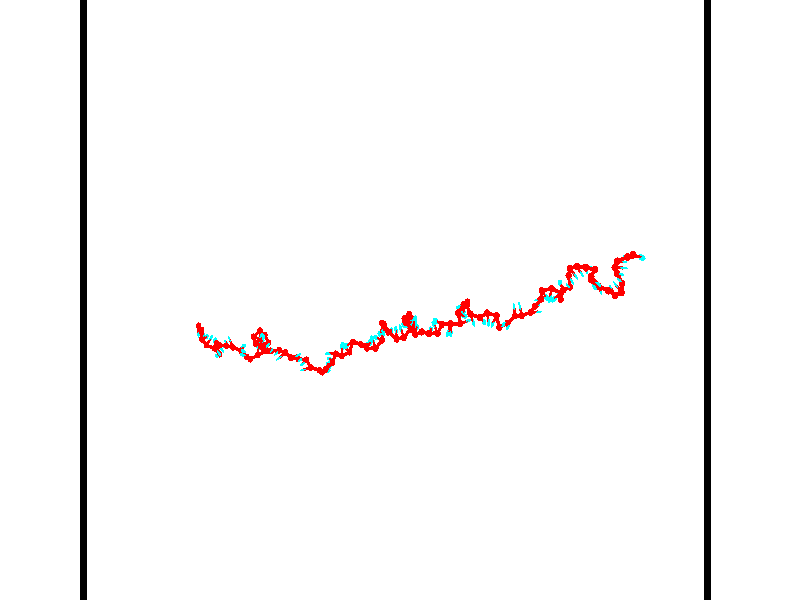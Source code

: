 // switches for output
#declare DRAW_BASES = 1; // possible values are 0, 1; only relevant for DNA ribbons
#declare DRAW_BASES_TYPE = 3; // possible values are 1, 2, 3; only relevant for DNA ribbons
#declare DRAW_FOG = 0; // set to 1 to enable fog

#include "colors.inc"

#include "transforms.inc"
background { rgb <1, 1, 1>}

#default {
   normal{
       ripples 0.25
       frequency 0.20
       turbulence 0.2
       lambda 5
   }
	finish {
		phong 0.1
		phong_size 40.
	}
}

// original window dimensions: 1024x640


// camera settings

camera {
	sky <-0, 1, 0>
	up <-0, 1, 0>
	right 1.6 * <0.99995, 0, 0.00999983>
	location <54.4867, 55, 106.329>
	look_at <55, 55, 55.0001>
	direction <0.513302, 0, -51.3289>
	angle 67.0682
}


# declare cpy_camera_pos = <54.4867, 55, 106.329>;
# if (DRAW_FOG = 1)
fog {
	fog_type 2
	up vnormalize(cpy_camera_pos)
	color rgbt<1,1,1,0.3>
	distance 1e-5
	fog_alt 3e-3
	fog_offset 88
}
# end


// LIGHTS

# declare lum = 6;
global_settings {
	ambient_light rgb lum * <0.05, 0.05, 0.05>
	max_trace_level 15
}# declare cpy_direct_light_amount = 0.25;
light_source
{	1000 * <-0.98995, -1, 1.00995>,
	rgb lum * cpy_direct_light_amount
	parallel
}

light_source
{	1000 * <0.98995, 1, -1.00995>,
	rgb lum * cpy_direct_light_amount
	parallel
}

// strand 0

// nucleotide -1

// particle -1
sphere {
	<36.176514, 52.997444, 49.574181> 0.250000
	pigment { color rgbt <1,0,0,0> }
	no_shadow
}
cylinder {
	<36.141430, 52.611458, 49.475266>,  <36.120380, 52.379868, 49.415916>, 0.100000
	pigment { color rgbt <1,0,0,0> }
	no_shadow
}
cylinder {
	<36.141430, 52.611458, 49.475266>,  <36.176514, 52.997444, 49.574181>, 0.100000
	pigment { color rgbt <1,0,0,0> }
	no_shadow
}

// particle -1
sphere {
	<36.141430, 52.611458, 49.475266> 0.100000
	pigment { color rgbt <1,0,0,0> }
	no_shadow
}
sphere {
	0, 1
	scale<0.080000,0.200000,0.300000>
	matrix <0.992386, -0.106188, 0.062398,
		-0.086471, -0.239933, 0.966931,
		-0.087705, -0.964964, -0.247289,
		36.115120, 52.321968, 49.401077>
	pigment { color rgbt <0,1,1,0> }
	no_shadow
}
cylinder {
	<36.604584, 52.683865, 50.030586>,  <36.176514, 52.997444, 49.574181>, 0.130000
	pigment { color rgbt <1,0,0,0> }
	no_shadow
}

// nucleotide -1

// particle -1
sphere {
	<36.604584, 52.683865, 50.030586> 0.250000
	pigment { color rgbt <1,0,0,0> }
	no_shadow
}
cylinder {
	<36.597195, 52.454605, 49.702888>,  <36.592762, 52.317051, 49.506268>, 0.100000
	pigment { color rgbt <1,0,0,0> }
	no_shadow
}
cylinder {
	<36.597195, 52.454605, 49.702888>,  <36.604584, 52.683865, 50.030586>, 0.100000
	pigment { color rgbt <1,0,0,0> }
	no_shadow
}

// particle -1
sphere {
	<36.597195, 52.454605, 49.702888> 0.100000
	pigment { color rgbt <1,0,0,0> }
	no_shadow
}
sphere {
	0, 1
	scale<0.080000,0.200000,0.300000>
	matrix <0.978162, -0.180019, 0.103881,
		-0.207019, -0.799437, 0.563954,
		-0.018476, -0.573144, -0.819246,
		36.591652, 52.282661, 49.457115>
	pigment { color rgbt <0,1,1,0> }
	no_shadow
}
cylinder {
	<36.700764, 51.971104, 50.290405>,  <36.604584, 52.683865, 50.030586>, 0.130000
	pigment { color rgbt <1,0,0,0> }
	no_shadow
}

// nucleotide -1

// particle -1
sphere {
	<36.700764, 51.971104, 50.290405> 0.250000
	pigment { color rgbt <1,0,0,0> }
	no_shadow
}
cylinder {
	<36.846558, 52.062145, 49.929218>,  <36.934036, 52.116772, 49.712505>, 0.100000
	pigment { color rgbt <1,0,0,0> }
	no_shadow
}
cylinder {
	<36.846558, 52.062145, 49.929218>,  <36.700764, 51.971104, 50.290405>, 0.100000
	pigment { color rgbt <1,0,0,0> }
	no_shadow
}

// particle -1
sphere {
	<36.846558, 52.062145, 49.929218> 0.100000
	pigment { color rgbt <1,0,0,0> }
	no_shadow
}
sphere {
	0, 1
	scale<0.080000,0.200000,0.300000>
	matrix <0.931048, -0.107051, 0.348840,
		-0.017266, -0.967852, -0.250928,
		0.364488, 0.227603, -0.902965,
		36.955902, 52.130424, 49.658329>
	pigment { color rgbt <0,1,1,0> }
	no_shadow
}
cylinder {
	<37.008755, 51.488316, 49.888153>,  <36.700764, 51.971104, 50.290405>, 0.130000
	pigment { color rgbt <1,0,0,0> }
	no_shadow
}

// nucleotide -1

// particle -1
sphere {
	<37.008755, 51.488316, 49.888153> 0.250000
	pigment { color rgbt <1,0,0,0> }
	no_shadow
}
cylinder {
	<37.203316, 51.798676, 49.727455>,  <37.320053, 51.984890, 49.631035>, 0.100000
	pigment { color rgbt <1,0,0,0> }
	no_shadow
}
cylinder {
	<37.203316, 51.798676, 49.727455>,  <37.008755, 51.488316, 49.888153>, 0.100000
	pigment { color rgbt <1,0,0,0> }
	no_shadow
}

// particle -1
sphere {
	<37.203316, 51.798676, 49.727455> 0.100000
	pigment { color rgbt <1,0,0,0> }
	no_shadow
}
sphere {
	0, 1
	scale<0.080000,0.200000,0.300000>
	matrix <0.865703, -0.365750, 0.341737,
		0.118214, -0.514014, -0.849597,
		0.486398, 0.775897, -0.401747,
		37.349236, 52.031445, 49.606930>
	pigment { color rgbt <0,1,1,0> }
	no_shadow
}
cylinder {
	<37.646030, 51.217358, 49.553211>,  <37.008755, 51.488316, 49.888153>, 0.130000
	pigment { color rgbt <1,0,0,0> }
	no_shadow
}

// nucleotide -1

// particle -1
sphere {
	<37.646030, 51.217358, 49.553211> 0.250000
	pigment { color rgbt <1,0,0,0> }
	no_shadow
}
cylinder {
	<37.728859, 51.574844, 49.712402>,  <37.778557, 51.789337, 49.807919>, 0.100000
	pigment { color rgbt <1,0,0,0> }
	no_shadow
}
cylinder {
	<37.728859, 51.574844, 49.712402>,  <37.646030, 51.217358, 49.553211>, 0.100000
	pigment { color rgbt <1,0,0,0> }
	no_shadow
}

// particle -1
sphere {
	<37.728859, 51.574844, 49.712402> 0.100000
	pigment { color rgbt <1,0,0,0> }
	no_shadow
}
sphere {
	0, 1
	scale<0.080000,0.200000,0.300000>
	matrix <0.640889, -0.431275, 0.635030,
		0.739177, 0.123561, -0.662081,
		0.207074, 0.893719, 0.397977,
		37.790981, 51.842960, 49.831795>
	pigment { color rgbt <0,1,1,0> }
	no_shadow
}
cylinder {
	<38.230465, 50.780437, 49.885437>,  <37.646030, 51.217358, 49.553211>, 0.130000
	pigment { color rgbt <1,0,0,0> }
	no_shadow
}

// nucleotide -1

// particle -1
sphere {
	<38.230465, 50.780437, 49.885437> 0.250000
	pigment { color rgbt <1,0,0,0> }
	no_shadow
}
cylinder {
	<38.189281, 50.740002, 50.281250>,  <38.164574, 50.715740, 50.518738>, 0.100000
	pigment { color rgbt <1,0,0,0> }
	no_shadow
}
cylinder {
	<38.189281, 50.740002, 50.281250>,  <38.230465, 50.780437, 49.885437>, 0.100000
	pigment { color rgbt <1,0,0,0> }
	no_shadow
}

// particle -1
sphere {
	<38.189281, 50.740002, 50.281250> 0.100000
	pigment { color rgbt <1,0,0,0> }
	no_shadow
}
sphere {
	0, 1
	scale<0.080000,0.200000,0.300000>
	matrix <0.811402, 0.566893, 0.142333,
		-0.575349, 0.817566, 0.023657,
		-0.102955, -0.101087, 0.989536,
		38.158394, 50.709675, 50.578110>
	pigment { color rgbt <0,1,1,0> }
	no_shadow
}
cylinder {
	<38.028294, 51.408302, 50.323242>,  <38.230465, 50.780437, 49.885437>, 0.130000
	pigment { color rgbt <1,0,0,0> }
	no_shadow
}

// nucleotide -1

// particle -1
sphere {
	<38.028294, 51.408302, 50.323242> 0.250000
	pigment { color rgbt <1,0,0,0> }
	no_shadow
}
cylinder {
	<38.239777, 51.140358, 50.531761>,  <38.366669, 50.979591, 50.656872>, 0.100000
	pigment { color rgbt <1,0,0,0> }
	no_shadow
}
cylinder {
	<38.239777, 51.140358, 50.531761>,  <38.028294, 51.408302, 50.323242>, 0.100000
	pigment { color rgbt <1,0,0,0> }
	no_shadow
}

// particle -1
sphere {
	<38.239777, 51.140358, 50.531761> 0.100000
	pigment { color rgbt <1,0,0,0> }
	no_shadow
}
sphere {
	0, 1
	scale<0.080000,0.200000,0.300000>
	matrix <0.709921, 0.685628, 0.161013,
		-0.465272, 0.284950, 0.838049,
		0.528709, -0.669863, 0.521296,
		38.398388, 50.939400, 50.688148>
	pigment { color rgbt <0,1,1,0> }
	no_shadow
}
cylinder {
	<38.253967, 51.717316, 50.965378>,  <38.028294, 51.408302, 50.323242>, 0.130000
	pigment { color rgbt <1,0,0,0> }
	no_shadow
}

// nucleotide -1

// particle -1
sphere {
	<38.253967, 51.717316, 50.965378> 0.250000
	pigment { color rgbt <1,0,0,0> }
	no_shadow
}
cylinder {
	<38.510773, 51.425507, 50.871048>,  <38.664856, 51.250420, 50.814449>, 0.100000
	pigment { color rgbt <1,0,0,0> }
	no_shadow
}
cylinder {
	<38.510773, 51.425507, 50.871048>,  <38.253967, 51.717316, 50.965378>, 0.100000
	pigment { color rgbt <1,0,0,0> }
	no_shadow
}

// particle -1
sphere {
	<38.510773, 51.425507, 50.871048> 0.100000
	pigment { color rgbt <1,0,0,0> }
	no_shadow
}
sphere {
	0, 1
	scale<0.080000,0.200000,0.300000>
	matrix <0.764753, 0.631205, 0.129354,
		0.054488, -0.263396, 0.963148,
		0.642015, -0.729522, -0.235826,
		38.703377, 51.206650, 50.800301>
	pigment { color rgbt <0,1,1,0> }
	no_shadow
}
cylinder {
	<38.637791, 51.625095, 51.573048>,  <38.253967, 51.717316, 50.965378>, 0.130000
	pigment { color rgbt <1,0,0,0> }
	no_shadow
}

// nucleotide -1

// particle -1
sphere {
	<38.637791, 51.625095, 51.573048> 0.250000
	pigment { color rgbt <1,0,0,0> }
	no_shadow
}
cylinder {
	<38.828438, 51.531288, 51.234146>,  <38.942825, 51.475002, 51.030804>, 0.100000
	pigment { color rgbt <1,0,0,0> }
	no_shadow
}
cylinder {
	<38.828438, 51.531288, 51.234146>,  <38.637791, 51.625095, 51.573048>, 0.100000
	pigment { color rgbt <1,0,0,0> }
	no_shadow
}

// particle -1
sphere {
	<38.828438, 51.531288, 51.234146> 0.100000
	pigment { color rgbt <1,0,0,0> }
	no_shadow
}
sphere {
	0, 1
	scale<0.080000,0.200000,0.300000>
	matrix <0.654612, 0.737966, 0.163981,
		0.586788, -0.632778, 0.505245,
		0.476617, -0.234517, -0.847253,
		38.971424, 51.460934, 50.979969>
	pigment { color rgbt <0,1,1,0> }
	no_shadow
}
cylinder {
	<39.354866, 51.543613, 51.669613>,  <38.637791, 51.625095, 51.573048>, 0.130000
	pigment { color rgbt <1,0,0,0> }
	no_shadow
}

// nucleotide -1

// particle -1
sphere {
	<39.354866, 51.543613, 51.669613> 0.250000
	pigment { color rgbt <1,0,0,0> }
	no_shadow
}
cylinder {
	<39.243660, 51.683086, 51.311588>,  <39.176937, 51.766769, 51.096775>, 0.100000
	pigment { color rgbt <1,0,0,0> }
	no_shadow
}
cylinder {
	<39.243660, 51.683086, 51.311588>,  <39.354866, 51.543613, 51.669613>, 0.100000
	pigment { color rgbt <1,0,0,0> }
	no_shadow
}

// particle -1
sphere {
	<39.243660, 51.683086, 51.311588> 0.100000
	pigment { color rgbt <1,0,0,0> }
	no_shadow
}
sphere {
	0, 1
	scale<0.080000,0.200000,0.300000>
	matrix <0.589696, 0.797497, 0.127504,
		0.758264, -0.492364, -0.427334,
		-0.278019, 0.348679, -0.895058,
		39.160255, 51.787689, 51.043072>
	pigment { color rgbt <0,1,1,0> }
	no_shadow
}
cylinder {
	<39.805271, 51.393272, 51.130329>,  <39.354866, 51.543613, 51.669613>, 0.130000
	pigment { color rgbt <1,0,0,0> }
	no_shadow
}

// nucleotide -1

// particle -1
sphere {
	<39.805271, 51.393272, 51.130329> 0.250000
	pigment { color rgbt <1,0,0,0> }
	no_shadow
}
cylinder {
	<39.616180, 51.744392, 51.099365>,  <39.502728, 51.955067, 51.080788>, 0.100000
	pigment { color rgbt <1,0,0,0> }
	no_shadow
}
cylinder {
	<39.616180, 51.744392, 51.099365>,  <39.805271, 51.393272, 51.130329>, 0.100000
	pigment { color rgbt <1,0,0,0> }
	no_shadow
}

// particle -1
sphere {
	<39.616180, 51.744392, 51.099365> 0.100000
	pigment { color rgbt <1,0,0,0> }
	no_shadow
}
sphere {
	0, 1
	scale<0.080000,0.200000,0.300000>
	matrix <0.879429, 0.464360, -0.104757,
		-0.056011, -0.117595, -0.991481,
		-0.472723, 0.877805, -0.077407,
		39.474365, 52.007732, 51.076141>
	pigment { color rgbt <0,1,1,0> }
	no_shadow
}
cylinder {
	<40.536568, 51.147411, 51.158852>,  <39.805271, 51.393272, 51.130329>, 0.130000
	pigment { color rgbt <1,0,0,0> }
	no_shadow
}

// nucleotide -1

// particle -1
sphere {
	<40.536568, 51.147411, 51.158852> 0.250000
	pigment { color rgbt <1,0,0,0> }
	no_shadow
}
cylinder {
	<40.743759, 51.362236, 51.425163>,  <40.868073, 51.491131, 51.584949>, 0.100000
	pigment { color rgbt <1,0,0,0> }
	no_shadow
}
cylinder {
	<40.743759, 51.362236, 51.425163>,  <40.536568, 51.147411, 51.158852>, 0.100000
	pigment { color rgbt <1,0,0,0> }
	no_shadow
}

// particle -1
sphere {
	<40.743759, 51.362236, 51.425163> 0.100000
	pigment { color rgbt <1,0,0,0> }
	no_shadow
}
sphere {
	0, 1
	scale<0.080000,0.200000,0.300000>
	matrix <0.097890, -0.810432, 0.577597,
		0.849773, -0.234011, -0.472361,
		0.517980, 0.537066, 0.665776,
		40.899155, 51.523357, 51.624897>
	pigment { color rgbt <0,1,1,0> }
	no_shadow
}
cylinder {
	<41.105526, 50.687790, 51.325977>,  <40.536568, 51.147411, 51.158852>, 0.130000
	pigment { color rgbt <1,0,0,0> }
	no_shadow
}

// nucleotide -1

// particle -1
sphere {
	<41.105526, 50.687790, 51.325977> 0.250000
	pigment { color rgbt <1,0,0,0> }
	no_shadow
}
cylinder {
	<41.004368, 50.942383, 51.617439>,  <40.943672, 51.095139, 51.792316>, 0.100000
	pigment { color rgbt <1,0,0,0> }
	no_shadow
}
cylinder {
	<41.004368, 50.942383, 51.617439>,  <41.105526, 50.687790, 51.325977>, 0.100000
	pigment { color rgbt <1,0,0,0> }
	no_shadow
}

// particle -1
sphere {
	<41.004368, 50.942383, 51.617439> 0.100000
	pigment { color rgbt <1,0,0,0> }
	no_shadow
}
sphere {
	0, 1
	scale<0.080000,0.200000,0.300000>
	matrix <0.084063, -0.735830, 0.671928,
		0.963835, 0.231179, 0.132582,
		-0.252894, 0.636483, 0.728652,
		40.928501, 51.133327, 51.836037>
	pigment { color rgbt <0,1,1,0> }
	no_shadow
}
cylinder {
	<41.562714, 50.561733, 51.877853>,  <41.105526, 50.687790, 51.325977>, 0.130000
	pigment { color rgbt <1,0,0,0> }
	no_shadow
}

// nucleotide -1

// particle -1
sphere {
	<41.562714, 50.561733, 51.877853> 0.250000
	pigment { color rgbt <1,0,0,0> }
	no_shadow
}
cylinder {
	<41.229626, 50.732521, 52.018864>,  <41.029774, 50.834991, 52.103470>, 0.100000
	pigment { color rgbt <1,0,0,0> }
	no_shadow
}
cylinder {
	<41.229626, 50.732521, 52.018864>,  <41.562714, 50.561733, 51.877853>, 0.100000
	pigment { color rgbt <1,0,0,0> }
	no_shadow
}

// particle -1
sphere {
	<41.229626, 50.732521, 52.018864> 0.100000
	pigment { color rgbt <1,0,0,0> }
	no_shadow
}
sphere {
	0, 1
	scale<0.080000,0.200000,0.300000>
	matrix <-0.091466, -0.734010, 0.672951,
		0.546085, 0.528136, 0.650279,
		-0.832721, 0.426967, 0.352526,
		40.979809, 50.860611, 52.124622>
	pigment { color rgbt <0,1,1,0> }
	no_shadow
}
cylinder {
	<42.077206, 50.816963, 51.252243>,  <41.562714, 50.561733, 51.877853>, 0.130000
	pigment { color rgbt <1,0,0,0> }
	no_shadow
}

// nucleotide -1

// particle -1
sphere {
	<42.077206, 50.816963, 51.252243> 0.250000
	pigment { color rgbt <1,0,0,0> }
	no_shadow
}
cylinder {
	<42.092903, 51.180195, 51.085461>,  <42.102322, 51.398132, 50.985390>, 0.100000
	pigment { color rgbt <1,0,0,0> }
	no_shadow
}
cylinder {
	<42.092903, 51.180195, 51.085461>,  <42.077206, 50.816963, 51.252243>, 0.100000
	pigment { color rgbt <1,0,0,0> }
	no_shadow
}

// particle -1
sphere {
	<42.092903, 51.180195, 51.085461> 0.100000
	pigment { color rgbt <1,0,0,0> }
	no_shadow
}
sphere {
	0, 1
	scale<0.080000,0.200000,0.300000>
	matrix <0.334046, 0.381347, 0.861967,
		0.941739, -0.173106, -0.288376,
		0.039240, 0.908080, -0.416955,
		42.104675, 51.452618, 50.960373>
	pigment { color rgbt <0,1,1,0> }
	no_shadow
}
cylinder {
	<42.806770, 51.120872, 51.176701>,  <42.077206, 50.816963, 51.252243>, 0.130000
	pigment { color rgbt <1,0,0,0> }
	no_shadow
}

// nucleotide -1

// particle -1
sphere {
	<42.806770, 51.120872, 51.176701> 0.250000
	pigment { color rgbt <1,0,0,0> }
	no_shadow
}
cylinder {
	<42.510876, 51.388817, 51.202271>,  <42.333340, 51.549583, 51.217613>, 0.100000
	pigment { color rgbt <1,0,0,0> }
	no_shadow
}
cylinder {
	<42.510876, 51.388817, 51.202271>,  <42.806770, 51.120872, 51.176701>, 0.100000
	pigment { color rgbt <1,0,0,0> }
	no_shadow
}

// particle -1
sphere {
	<42.510876, 51.388817, 51.202271> 0.100000
	pigment { color rgbt <1,0,0,0> }
	no_shadow
}
sphere {
	0, 1
	scale<0.080000,0.200000,0.300000>
	matrix <0.384218, 0.342475, 0.857373,
		0.552422, 0.658790, -0.510711,
		-0.739734, 0.669856, 0.063928,
		42.288956, 51.589775, 51.221451>
	pigment { color rgbt <0,1,1,0> }
	no_shadow
}
cylinder {
	<43.085857, 51.776947, 51.407967>,  <42.806770, 51.120872, 51.176701>, 0.130000
	pigment { color rgbt <1,0,0,0> }
	no_shadow
}

// nucleotide -1

// particle -1
sphere {
	<43.085857, 51.776947, 51.407967> 0.250000
	pigment { color rgbt <1,0,0,0> }
	no_shadow
}
cylinder {
	<42.712288, 51.709179, 51.533875>,  <42.488148, 51.668518, 51.609421>, 0.100000
	pigment { color rgbt <1,0,0,0> }
	no_shadow
}
cylinder {
	<42.712288, 51.709179, 51.533875>,  <43.085857, 51.776947, 51.407967>, 0.100000
	pigment { color rgbt <1,0,0,0> }
	no_shadow
}

// particle -1
sphere {
	<42.712288, 51.709179, 51.533875> 0.100000
	pigment { color rgbt <1,0,0,0> }
	no_shadow
}
sphere {
	0, 1
	scale<0.080000,0.200000,0.300000>
	matrix <0.171276, 0.560819, 0.810029,
		-0.313766, 0.810419, -0.494745,
		-0.933925, -0.169422, 0.314772,
		42.432110, 51.658352, 51.628307>
	pigment { color rgbt <0,1,1,0> }
	no_shadow
}
cylinder {
	<42.797806, 52.367874, 51.597450>,  <43.085857, 51.776947, 51.407967>, 0.130000
	pigment { color rgbt <1,0,0,0> }
	no_shadow
}

// nucleotide -1

// particle -1
sphere {
	<42.797806, 52.367874, 51.597450> 0.250000
	pigment { color rgbt <1,0,0,0> }
	no_shadow
}
cylinder {
	<42.615383, 52.095379, 51.826508>,  <42.505928, 51.931881, 51.963943>, 0.100000
	pigment { color rgbt <1,0,0,0> }
	no_shadow
}
cylinder {
	<42.615383, 52.095379, 51.826508>,  <42.797806, 52.367874, 51.597450>, 0.100000
	pigment { color rgbt <1,0,0,0> }
	no_shadow
}

// particle -1
sphere {
	<42.615383, 52.095379, 51.826508> 0.100000
	pigment { color rgbt <1,0,0,0> }
	no_shadow
}
sphere {
	0, 1
	scale<0.080000,0.200000,0.300000>
	matrix <0.307707, 0.483069, 0.819732,
		-0.835062, 0.550052, -0.010685,
		-0.456057, -0.681239, 0.572648,
		42.478565, 51.891006, 51.998302>
	pigment { color rgbt <0,1,1,0> }
	no_shadow
}
cylinder {
	<42.478634, 52.712833, 52.157310>,  <42.797806, 52.367874, 51.597450>, 0.130000
	pigment { color rgbt <1,0,0,0> }
	no_shadow
}

// nucleotide -1

// particle -1
sphere {
	<42.478634, 52.712833, 52.157310> 0.250000
	pigment { color rgbt <1,0,0,0> }
	no_shadow
}
cylinder {
	<42.559612, 52.334793, 52.259918>,  <42.608200, 52.107967, 52.321484>, 0.100000
	pigment { color rgbt <1,0,0,0> }
	no_shadow
}
cylinder {
	<42.559612, 52.334793, 52.259918>,  <42.478634, 52.712833, 52.157310>, 0.100000
	pigment { color rgbt <1,0,0,0> }
	no_shadow
}

// particle -1
sphere {
	<42.559612, 52.334793, 52.259918> 0.100000
	pigment { color rgbt <1,0,0,0> }
	no_shadow
}
sphere {
	0, 1
	scale<0.080000,0.200000,0.300000>
	matrix <0.230603, 0.300583, 0.925458,
		-0.951756, -0.128200, 0.278794,
		0.202445, -0.945100, 0.256519,
		42.620346, 52.051262, 52.336872>
	pigment { color rgbt <0,1,1,0> }
	no_shadow
}
cylinder {
	<42.055820, 52.289043, 52.761578>,  <42.478634, 52.712833, 52.157310>, 0.130000
	pigment { color rgbt <1,0,0,0> }
	no_shadow
}

// nucleotide -1

// particle -1
sphere {
	<42.055820, 52.289043, 52.761578> 0.250000
	pigment { color rgbt <1,0,0,0> }
	no_shadow
}
cylinder {
	<42.435032, 52.168030, 52.722153>,  <42.662560, 52.095421, 52.698498>, 0.100000
	pigment { color rgbt <1,0,0,0> }
	no_shadow
}
cylinder {
	<42.435032, 52.168030, 52.722153>,  <42.055820, 52.289043, 52.761578>, 0.100000
	pigment { color rgbt <1,0,0,0> }
	no_shadow
}

// particle -1
sphere {
	<42.435032, 52.168030, 52.722153> 0.100000
	pigment { color rgbt <1,0,0,0> }
	no_shadow
}
sphere {
	0, 1
	scale<0.080000,0.200000,0.300000>
	matrix <0.225345, 0.419704, 0.879243,
		-0.224639, -0.855757, 0.466066,
		0.948028, -0.302538, -0.098559,
		42.719440, 52.077267, 52.692585>
	pigment { color rgbt <0,1,1,0> }
	no_shadow
}
cylinder {
	<42.354069, 51.824833, 53.233494>,  <42.055820, 52.289043, 52.761578>, 0.130000
	pigment { color rgbt <1,0,0,0> }
	no_shadow
}

// nucleotide -1

// particle -1
sphere {
	<42.354069, 51.824833, 53.233494> 0.250000
	pigment { color rgbt <1,0,0,0> }
	no_shadow
}
cylinder {
	<42.662804, 52.056152, 53.127785>,  <42.848045, 52.194946, 53.064358>, 0.100000
	pigment { color rgbt <1,0,0,0> }
	no_shadow
}
cylinder {
	<42.662804, 52.056152, 53.127785>,  <42.354069, 51.824833, 53.233494>, 0.100000
	pigment { color rgbt <1,0,0,0> }
	no_shadow
}

// particle -1
sphere {
	<42.662804, 52.056152, 53.127785> 0.100000
	pigment { color rgbt <1,0,0,0> }
	no_shadow
}
sphere {
	0, 1
	scale<0.080000,0.200000,0.300000>
	matrix <0.070451, 0.335292, 0.939476,
		0.631909, -0.743738, 0.218048,
		0.771834, 0.578302, -0.264271,
		42.894356, 52.229641, 53.048504>
	pigment { color rgbt <0,1,1,0> }
	no_shadow
}
cylinder {
	<42.913300, 51.638378, 53.681236>,  <42.354069, 51.824833, 53.233494>, 0.130000
	pigment { color rgbt <1,0,0,0> }
	no_shadow
}

// nucleotide -1

// particle -1
sphere {
	<42.913300, 51.638378, 53.681236> 0.250000
	pigment { color rgbt <1,0,0,0> }
	no_shadow
}
cylinder {
	<42.919140, 52.015121, 53.546955>,  <42.922642, 52.241165, 53.466385>, 0.100000
	pigment { color rgbt <1,0,0,0> }
	no_shadow
}
cylinder {
	<42.919140, 52.015121, 53.546955>,  <42.913300, 51.638378, 53.681236>, 0.100000
	pigment { color rgbt <1,0,0,0> }
	no_shadow
}

// particle -1
sphere {
	<42.919140, 52.015121, 53.546955> 0.100000
	pigment { color rgbt <1,0,0,0> }
	no_shadow
}
sphere {
	0, 1
	scale<0.080000,0.200000,0.300000>
	matrix <-0.190368, 0.332217, 0.923792,
		0.981604, 0.050422, 0.184149,
		0.014598, 0.941854, -0.335704,
		42.923519, 52.297676, 53.446243>
	pigment { color rgbt <0,1,1,0> }
	no_shadow
}
cylinder {
	<43.277885, 51.558617, 54.437511>,  <42.913300, 51.638378, 53.681236>, 0.130000
	pigment { color rgbt <1,0,0,0> }
	no_shadow
}

// nucleotide -1

// particle -1
sphere {
	<43.277885, 51.558617, 54.437511> 0.250000
	pigment { color rgbt <1,0,0,0> }
	no_shadow
}
cylinder {
	<43.551010, 51.688694, 54.699203>,  <43.714886, 51.766739, 54.856220>, 0.100000
	pigment { color rgbt <1,0,0,0> }
	no_shadow
}
cylinder {
	<43.551010, 51.688694, 54.699203>,  <43.277885, 51.558617, 54.437511>, 0.100000
	pigment { color rgbt <1,0,0,0> }
	no_shadow
}

// particle -1
sphere {
	<43.551010, 51.688694, 54.699203> 0.100000
	pigment { color rgbt <1,0,0,0> }
	no_shadow
}
sphere {
	0, 1
	scale<0.080000,0.200000,0.300000>
	matrix <0.681314, -0.606741, -0.409485,
		0.263789, 0.725338, -0.635846,
		0.682808, 0.325193, 0.654234,
		43.755852, 51.786251, 54.895473>
	pigment { color rgbt <0,1,1,0> }
	no_shadow
}
cylinder {
	<43.849247, 51.337746, 54.185890>,  <43.277885, 51.558617, 54.437511>, 0.130000
	pigment { color rgbt <1,0,0,0> }
	no_shadow
}

// nucleotide -1

// particle -1
sphere {
	<43.849247, 51.337746, 54.185890> 0.250000
	pigment { color rgbt <1,0,0,0> }
	no_shadow
}
cylinder {
	<43.979797, 51.376640, 54.561981>,  <44.058128, 51.399975, 54.787636>, 0.100000
	pigment { color rgbt <1,0,0,0> }
	no_shadow
}
cylinder {
	<43.979797, 51.376640, 54.561981>,  <43.849247, 51.337746, 54.185890>, 0.100000
	pigment { color rgbt <1,0,0,0> }
	no_shadow
}

// particle -1
sphere {
	<43.979797, 51.376640, 54.561981> 0.100000
	pigment { color rgbt <1,0,0,0> }
	no_shadow
}
sphere {
	0, 1
	scale<0.080000,0.200000,0.300000>
	matrix <0.736516, -0.649630, -0.188480,
		0.592473, 0.754007, -0.283635,
		0.326373, 0.097232, 0.940227,
		44.077709, 51.405811, 54.844048>
	pigment { color rgbt <0,1,1,0> }
	no_shadow
}
cylinder {
	<44.565292, 51.384937, 54.081985>,  <43.849247, 51.337746, 54.185890>, 0.130000
	pigment { color rgbt <1,0,0,0> }
	no_shadow
}

// nucleotide -1

// particle -1
sphere {
	<44.565292, 51.384937, 54.081985> 0.250000
	pigment { color rgbt <1,0,0,0> }
	no_shadow
}
cylinder {
	<44.491611, 51.274345, 54.459267>,  <44.447403, 51.207989, 54.685635>, 0.100000
	pigment { color rgbt <1,0,0,0> }
	no_shadow
}
cylinder {
	<44.491611, 51.274345, 54.459267>,  <44.565292, 51.384937, 54.081985>, 0.100000
	pigment { color rgbt <1,0,0,0> }
	no_shadow
}

// particle -1
sphere {
	<44.491611, 51.274345, 54.459267> 0.100000
	pigment { color rgbt <1,0,0,0> }
	no_shadow
}
sphere {
	0, 1
	scale<0.080000,0.200000,0.300000>
	matrix <0.530554, -0.835778, -0.141379,
		0.827395, 0.474376, 0.300641,
		-0.184203, -0.276482, 0.943200,
		44.436352, 51.191402, 54.742226>
	pigment { color rgbt <0,1,1,0> }
	no_shadow
}
cylinder {
	<45.189991, 51.240311, 54.485519>,  <44.565292, 51.384937, 54.081985>, 0.130000
	pigment { color rgbt <1,0,0,0> }
	no_shadow
}

// nucleotide -1

// particle -1
sphere {
	<45.189991, 51.240311, 54.485519> 0.250000
	pigment { color rgbt <1,0,0,0> }
	no_shadow
}
cylinder {
	<44.885792, 51.021584, 54.625595>,  <44.703274, 50.890347, 54.709641>, 0.100000
	pigment { color rgbt <1,0,0,0> }
	no_shadow
}
cylinder {
	<44.885792, 51.021584, 54.625595>,  <45.189991, 51.240311, 54.485519>, 0.100000
	pigment { color rgbt <1,0,0,0> }
	no_shadow
}

// particle -1
sphere {
	<44.885792, 51.021584, 54.625595> 0.100000
	pigment { color rgbt <1,0,0,0> }
	no_shadow
}
sphere {
	0, 1
	scale<0.080000,0.200000,0.300000>
	matrix <0.537495, -0.832711, -0.133008,
		0.364340, 0.087074, 0.927186,
		-0.760497, -0.546818, 0.350192,
		44.657642, 50.857536, 54.730652>
	pigment { color rgbt <0,1,1,0> }
	no_shadow
}
cylinder {
	<45.549881, 50.823360, 53.852554>,  <45.189991, 51.240311, 54.485519>, 0.130000
	pigment { color rgbt <1,0,0,0> }
	no_shadow
}

// nucleotide -1

// particle -1
sphere {
	<45.549881, 50.823360, 53.852554> 0.250000
	pigment { color rgbt <1,0,0,0> }
	no_shadow
}
cylinder {
	<45.918644, 50.943390, 53.950565>,  <46.139904, 51.015408, 54.009373>, 0.100000
	pigment { color rgbt <1,0,0,0> }
	no_shadow
}
cylinder {
	<45.918644, 50.943390, 53.950565>,  <45.549881, 50.823360, 53.852554>, 0.100000
	pigment { color rgbt <1,0,0,0> }
	no_shadow
}

// particle -1
sphere {
	<45.918644, 50.943390, 53.950565> 0.100000
	pigment { color rgbt <1,0,0,0> }
	no_shadow
}
sphere {
	0, 1
	scale<0.080000,0.200000,0.300000>
	matrix <0.353089, -0.911081, -0.212742,
		0.159401, 0.282645, -0.945888,
		0.921911, 0.300071, 0.245026,
		46.195217, 51.033413, 54.024075>
	pigment { color rgbt <0,1,1,0> }
	no_shadow
}
cylinder {
	<46.076492, 50.695774, 53.283035>,  <45.549881, 50.823360, 53.852554>, 0.130000
	pigment { color rgbt <1,0,0,0> }
	no_shadow
}

// nucleotide -1

// particle -1
sphere {
	<46.076492, 50.695774, 53.283035> 0.250000
	pigment { color rgbt <1,0,0,0> }
	no_shadow
}
cylinder {
	<46.237942, 50.678299, 53.648586>,  <46.334812, 50.667812, 53.867916>, 0.100000
	pigment { color rgbt <1,0,0,0> }
	no_shadow
}
cylinder {
	<46.237942, 50.678299, 53.648586>,  <46.076492, 50.695774, 53.283035>, 0.100000
	pigment { color rgbt <1,0,0,0> }
	no_shadow
}

// particle -1
sphere {
	<46.237942, 50.678299, 53.648586> 0.100000
	pigment { color rgbt <1,0,0,0> }
	no_shadow
}
sphere {
	0, 1
	scale<0.080000,0.200000,0.300000>
	matrix <0.339649, -0.920326, -0.194005,
		0.849545, 0.388704, -0.356625,
		0.403622, -0.043689, 0.913882,
		46.359028, 50.665192, 53.922752>
	pigment { color rgbt <0,1,1,0> }
	no_shadow
}
cylinder {
	<46.801781, 50.622643, 53.240009>,  <46.076492, 50.695774, 53.283035>, 0.130000
	pigment { color rgbt <1,0,0,0> }
	no_shadow
}

// nucleotide -1

// particle -1
sphere {
	<46.801781, 50.622643, 53.240009> 0.250000
	pigment { color rgbt <1,0,0,0> }
	no_shadow
}
cylinder {
	<46.658169, 50.477665, 53.584042>,  <46.572002, 50.390678, 53.790459>, 0.100000
	pigment { color rgbt <1,0,0,0> }
	no_shadow
}
cylinder {
	<46.658169, 50.477665, 53.584042>,  <46.801781, 50.622643, 53.240009>, 0.100000
	pigment { color rgbt <1,0,0,0> }
	no_shadow
}

// particle -1
sphere {
	<46.658169, 50.477665, 53.584042> 0.100000
	pigment { color rgbt <1,0,0,0> }
	no_shadow
}
sphere {
	0, 1
	scale<0.080000,0.200000,0.300000>
	matrix <0.291470, -0.918969, -0.265595,
		0.886648, 0.155331, 0.435576,
		-0.359026, -0.362447, 0.860077,
		46.550461, 50.368931, 53.842064>
	pigment { color rgbt <0,1,1,0> }
	no_shadow
}
cylinder {
	<47.213913, 50.066822, 53.446892>,  <46.801781, 50.622643, 53.240009>, 0.130000
	pigment { color rgbt <1,0,0,0> }
	no_shadow
}

// nucleotide -1

// particle -1
sphere {
	<47.213913, 50.066822, 53.446892> 0.250000
	pigment { color rgbt <1,0,0,0> }
	no_shadow
}
cylinder {
	<46.845211, 49.990417, 53.581879>,  <46.623989, 49.944576, 53.662868>, 0.100000
	pigment { color rgbt <1,0,0,0> }
	no_shadow
}
cylinder {
	<46.845211, 49.990417, 53.581879>,  <47.213913, 50.066822, 53.446892>, 0.100000
	pigment { color rgbt <1,0,0,0> }
	no_shadow
}

// particle -1
sphere {
	<46.845211, 49.990417, 53.581879> 0.100000
	pigment { color rgbt <1,0,0,0> }
	no_shadow
}
sphere {
	0, 1
	scale<0.080000,0.200000,0.300000>
	matrix <0.207365, -0.978181, 0.012742,
		0.327666, 0.081723, 0.941252,
		-0.921756, -0.191008, 0.337463,
		46.568684, 49.933117, 53.683117>
	pigment { color rgbt <0,1,1,0> }
	no_shadow
}
cylinder {
	<47.928524, 49.859001, 53.211769>,  <47.213913, 50.066822, 53.446892>, 0.130000
	pigment { color rgbt <1,0,0,0> }
	no_shadow
}

// nucleotide -1

// particle -1
sphere {
	<47.928524, 49.859001, 53.211769> 0.250000
	pigment { color rgbt <1,0,0,0> }
	no_shadow
}
cylinder {
	<48.326694, 49.835949, 53.242226>,  <48.565598, 49.822117, 53.260498>, 0.100000
	pigment { color rgbt <1,0,0,0> }
	no_shadow
}
cylinder {
	<48.326694, 49.835949, 53.242226>,  <47.928524, 49.859001, 53.211769>, 0.100000
	pigment { color rgbt <1,0,0,0> }
	no_shadow
}

// particle -1
sphere {
	<48.326694, 49.835949, 53.242226> 0.100000
	pigment { color rgbt <1,0,0,0> }
	no_shadow
}
sphere {
	0, 1
	scale<0.080000,0.200000,0.300000>
	matrix <-0.004419, 0.768704, 0.639589,
		-0.095388, -0.637003, 0.764937,
		0.995431, -0.057629, 0.076140,
		48.625324, 49.818661, 53.265068>
	pigment { color rgbt <0,1,1,0> }
	no_shadow
}
cylinder {
	<48.252983, 49.781643, 53.831192>,  <47.928524, 49.859001, 53.211769>, 0.130000
	pigment { color rgbt <1,0,0,0> }
	no_shadow
}

// nucleotide -1

// particle -1
sphere {
	<48.252983, 49.781643, 53.831192> 0.250000
	pigment { color rgbt <1,0,0,0> }
	no_shadow
}
cylinder {
	<48.542282, 49.945896, 53.609097>,  <48.715862, 50.044449, 53.475842>, 0.100000
	pigment { color rgbt <1,0,0,0> }
	no_shadow
}
cylinder {
	<48.542282, 49.945896, 53.609097>,  <48.252983, 49.781643, 53.831192>, 0.100000
	pigment { color rgbt <1,0,0,0> }
	no_shadow
}

// particle -1
sphere {
	<48.542282, 49.945896, 53.609097> 0.100000
	pigment { color rgbt <1,0,0,0> }
	no_shadow
}
sphere {
	0, 1
	scale<0.080000,0.200000,0.300000>
	matrix <0.154470, 0.687438, 0.709625,
		0.673088, -0.599005, 0.433759,
		0.723251, 0.410637, -0.555235,
		48.759258, 50.069088, 53.442528>
	pigment { color rgbt <0,1,1,0> }
	no_shadow
}
cylinder {
	<48.613522, 50.013607, 54.370083>,  <48.252983, 49.781643, 53.831192>, 0.130000
	pigment { color rgbt <1,0,0,0> }
	no_shadow
}

// nucleotide -1

// particle -1
sphere {
	<48.613522, 50.013607, 54.370083> 0.250000
	pigment { color rgbt <1,0,0,0> }
	no_shadow
}
cylinder {
	<48.702824, 50.218708, 54.038483>,  <48.756405, 50.341766, 53.839523>, 0.100000
	pigment { color rgbt <1,0,0,0> }
	no_shadow
}
cylinder {
	<48.702824, 50.218708, 54.038483>,  <48.613522, 50.013607, 54.370083>, 0.100000
	pigment { color rgbt <1,0,0,0> }
	no_shadow
}

// particle -1
sphere {
	<48.702824, 50.218708, 54.038483> 0.100000
	pigment { color rgbt <1,0,0,0> }
	no_shadow
}
sphere {
	0, 1
	scale<0.080000,0.200000,0.300000>
	matrix <0.064804, 0.840781, 0.537483,
		0.972605, -0.173716, 0.154477,
		0.223251, 0.512748, -0.829004,
		48.769798, 50.372532, 53.789780>
	pigment { color rgbt <0,1,1,0> }
	no_shadow
}
cylinder {
	<49.214931, 50.519485, 54.540314>,  <48.613522, 50.013607, 54.370083>, 0.130000
	pigment { color rgbt <1,0,0,0> }
	no_shadow
}

// nucleotide -1

// particle -1
sphere {
	<49.214931, 50.519485, 54.540314> 0.250000
	pigment { color rgbt <1,0,0,0> }
	no_shadow
}
cylinder {
	<49.040058, 50.657207, 54.207970>,  <48.935135, 50.739841, 54.008564>, 0.100000
	pigment { color rgbt <1,0,0,0> }
	no_shadow
}
cylinder {
	<49.040058, 50.657207, 54.207970>,  <49.214931, 50.519485, 54.540314>, 0.100000
	pigment { color rgbt <1,0,0,0> }
	no_shadow
}

// particle -1
sphere {
	<49.040058, 50.657207, 54.207970> 0.100000
	pigment { color rgbt <1,0,0,0> }
	no_shadow
}
sphere {
	0, 1
	scale<0.080000,0.200000,0.300000>
	matrix <-0.027649, 0.918240, 0.395058,
		0.898948, 0.195685, -0.391918,
		-0.437182, 0.344300, -0.830860,
		48.908905, 50.760498, 53.958710>
	pigment { color rgbt <0,1,1,0> }
	no_shadow
}
cylinder {
	<49.487915, 51.132298, 54.353653>,  <49.214931, 50.519485, 54.540314>, 0.130000
	pigment { color rgbt <1,0,0,0> }
	no_shadow
}

// nucleotide -1

// particle -1
sphere {
	<49.487915, 51.132298, 54.353653> 0.250000
	pigment { color rgbt <1,0,0,0> }
	no_shadow
}
cylinder {
	<49.106312, 51.136265, 54.233803>,  <48.877350, 51.138645, 54.161892>, 0.100000
	pigment { color rgbt <1,0,0,0> }
	no_shadow
}
cylinder {
	<49.106312, 51.136265, 54.233803>,  <49.487915, 51.132298, 54.353653>, 0.100000
	pigment { color rgbt <1,0,0,0> }
	no_shadow
}

// particle -1
sphere {
	<49.106312, 51.136265, 54.233803> 0.100000
	pigment { color rgbt <1,0,0,0> }
	no_shadow
}
sphere {
	0, 1
	scale<0.080000,0.200000,0.300000>
	matrix <-0.112664, 0.914329, 0.388986,
		0.277814, 0.404852, -0.871157,
		-0.954006, 0.009917, -0.299625,
		48.820110, 51.139240, 54.143917>
	pigment { color rgbt <0,1,1,0> }
	no_shadow
}
cylinder {
	<49.959301, 50.964386, 53.866459>,  <49.487915, 51.132298, 54.353653>, 0.130000
	pigment { color rgbt <1,0,0,0> }
	no_shadow
}

// nucleotide -1

// particle -1
sphere {
	<49.959301, 50.964386, 53.866459> 0.250000
	pigment { color rgbt <1,0,0,0> }
	no_shadow
}
cylinder {
	<49.972382, 51.332718, 53.711025>,  <49.980228, 51.553719, 53.617767>, 0.100000
	pigment { color rgbt <1,0,0,0> }
	no_shadow
}
cylinder {
	<49.972382, 51.332718, 53.711025>,  <49.959301, 50.964386, 53.866459>, 0.100000
	pigment { color rgbt <1,0,0,0> }
	no_shadow
}

// particle -1
sphere {
	<49.972382, 51.332718, 53.711025> 0.100000
	pigment { color rgbt <1,0,0,0> }
	no_shadow
}
sphere {
	0, 1
	scale<0.080000,0.200000,0.300000>
	matrix <0.130929, 0.381492, 0.915053,
		0.990852, -0.080797, -0.108090,
		0.032699, 0.920834, -0.388580,
		49.982193, 51.608967, 53.594452>
	pigment { color rgbt <0,1,1,0> }
	no_shadow
}
cylinder {
	<50.623543, 51.221142, 53.841713>,  <49.959301, 50.964386, 53.866459>, 0.130000
	pigment { color rgbt <1,0,0,0> }
	no_shadow
}

// nucleotide -1

// particle -1
sphere {
	<50.623543, 51.221142, 53.841713> 0.250000
	pigment { color rgbt <1,0,0,0> }
	no_shadow
}
cylinder {
	<50.340935, 51.498932, 53.896156>,  <50.171371, 51.665607, 53.928822>, 0.100000
	pigment { color rgbt <1,0,0,0> }
	no_shadow
}
cylinder {
	<50.340935, 51.498932, 53.896156>,  <50.623543, 51.221142, 53.841713>, 0.100000
	pigment { color rgbt <1,0,0,0> }
	no_shadow
}

// particle -1
sphere {
	<50.340935, 51.498932, 53.896156> 0.100000
	pigment { color rgbt <1,0,0,0> }
	no_shadow
}
sphere {
	0, 1
	scale<0.080000,0.200000,0.300000>
	matrix <0.354811, 0.181197, 0.917211,
		0.612320, 0.696324, -0.374429,
		-0.706522, 0.694479, 0.136113,
		50.128979, 51.707275, 53.936989>
	pigment { color rgbt <0,1,1,0> }
	no_shadow
}
cylinder {
	<50.936794, 51.968258, 53.943893>,  <50.623543, 51.221142, 53.841713>, 0.130000
	pigment { color rgbt <1,0,0,0> }
	no_shadow
}

// nucleotide -1

// particle -1
sphere {
	<50.936794, 51.968258, 53.943893> 0.250000
	pigment { color rgbt <1,0,0,0> }
	no_shadow
}
cylinder {
	<50.606300, 51.820023, 54.113598>,  <50.408005, 51.731083, 54.215420>, 0.100000
	pigment { color rgbt <1,0,0,0> }
	no_shadow
}
cylinder {
	<50.606300, 51.820023, 54.113598>,  <50.936794, 51.968258, 53.943893>, 0.100000
	pigment { color rgbt <1,0,0,0> }
	no_shadow
}

// particle -1
sphere {
	<50.606300, 51.820023, 54.113598> 0.100000
	pigment { color rgbt <1,0,0,0> }
	no_shadow
}
sphere {
	0, 1
	scale<0.080000,0.200000,0.300000>
	matrix <0.435347, 0.057893, 0.898400,
		-0.357499, 0.926991, 0.113501,
		-0.826237, -0.370589, 0.424259,
		50.358429, 51.708847, 54.240875>
	pigment { color rgbt <0,1,1,0> }
	no_shadow
}
cylinder {
	<51.625145, 51.811222, 54.218349>,  <50.936794, 51.968258, 53.943893>, 0.130000
	pigment { color rgbt <1,0,0,0> }
	no_shadow
}

// nucleotide -1

// particle -1
sphere {
	<51.625145, 51.811222, 54.218349> 0.250000
	pigment { color rgbt <1,0,0,0> }
	no_shadow
}
cylinder {
	<51.987003, 51.805466, 54.047981>,  <52.204117, 51.802013, 53.945759>, 0.100000
	pigment { color rgbt <1,0,0,0> }
	no_shadow
}
cylinder {
	<51.987003, 51.805466, 54.047981>,  <51.625145, 51.811222, 54.218349>, 0.100000
	pigment { color rgbt <1,0,0,0> }
	no_shadow
}

// particle -1
sphere {
	<51.987003, 51.805466, 54.047981> 0.100000
	pigment { color rgbt <1,0,0,0> }
	no_shadow
}
sphere {
	0, 1
	scale<0.080000,0.200000,0.300000>
	matrix <0.336131, 0.638472, 0.692364,
		0.261976, -0.769510, 0.582428,
		0.904646, -0.014390, -0.425921,
		52.258396, 51.801147, 53.920204>
	pigment { color rgbt <0,1,1,0> }
	no_shadow
}
cylinder {
	<52.176113, 51.560581, 54.780636>,  <51.625145, 51.811222, 54.218349>, 0.130000
	pigment { color rgbt <1,0,0,0> }
	no_shadow
}

// nucleotide -1

// particle -1
sphere {
	<52.176113, 51.560581, 54.780636> 0.250000
	pigment { color rgbt <1,0,0,0> }
	no_shadow
}
cylinder {
	<52.322353, 51.798138, 54.493965>,  <52.410095, 51.940674, 54.321964>, 0.100000
	pigment { color rgbt <1,0,0,0> }
	no_shadow
}
cylinder {
	<52.322353, 51.798138, 54.493965>,  <52.176113, 51.560581, 54.780636>, 0.100000
	pigment { color rgbt <1,0,0,0> }
	no_shadow
}

// particle -1
sphere {
	<52.322353, 51.798138, 54.493965> 0.100000
	pigment { color rgbt <1,0,0,0> }
	no_shadow
}
sphere {
	0, 1
	scale<0.080000,0.200000,0.300000>
	matrix <0.491868, 0.530411, 0.690456,
		0.790192, -0.604940, -0.098201,
		0.365598, 0.593895, -0.716678,
		52.432034, 51.976307, 54.278961>
	pigment { color rgbt <0,1,1,0> }
	no_shadow
}
cylinder {
	<52.919521, 51.551643, 54.611725>,  <52.176113, 51.560581, 54.780636>, 0.130000
	pigment { color rgbt <1,0,0,0> }
	no_shadow
}

// nucleotide -1

// particle -1
sphere {
	<52.919521, 51.551643, 54.611725> 0.250000
	pigment { color rgbt <1,0,0,0> }
	no_shadow
}
cylinder {
	<52.755516, 51.914066, 54.569874>,  <52.657112, 52.131519, 54.544762>, 0.100000
	pigment { color rgbt <1,0,0,0> }
	no_shadow
}
cylinder {
	<52.755516, 51.914066, 54.569874>,  <52.919521, 51.551643, 54.611725>, 0.100000
	pigment { color rgbt <1,0,0,0> }
	no_shadow
}

// particle -1
sphere {
	<52.755516, 51.914066, 54.569874> 0.100000
	pigment { color rgbt <1,0,0,0> }
	no_shadow
}
sphere {
	0, 1
	scale<0.080000,0.200000,0.300000>
	matrix <0.612918, 0.358664, 0.704054,
		0.675442, 0.224540, -0.702396,
		-0.410012, 0.906059, -0.104632,
		52.632511, 52.185883, 54.538483>
	pigment { color rgbt <0,1,1,0> }
	no_shadow
}
cylinder {
	<53.453850, 52.117966, 54.280849>,  <52.919521, 51.551643, 54.611725>, 0.130000
	pigment { color rgbt <1,0,0,0> }
	no_shadow
}

// nucleotide -1

// particle -1
sphere {
	<53.453850, 52.117966, 54.280849> 0.250000
	pigment { color rgbt <1,0,0,0> }
	no_shadow
}
cylinder {
	<53.170921, 52.228207, 54.541233>,  <53.001163, 52.294350, 54.697464>, 0.100000
	pigment { color rgbt <1,0,0,0> }
	no_shadow
}
cylinder {
	<53.170921, 52.228207, 54.541233>,  <53.453850, 52.117966, 54.280849>, 0.100000
	pigment { color rgbt <1,0,0,0> }
	no_shadow
}

// particle -1
sphere {
	<53.170921, 52.228207, 54.541233> 0.100000
	pigment { color rgbt <1,0,0,0> }
	no_shadow
}
sphere {
	0, 1
	scale<0.080000,0.200000,0.300000>
	matrix <0.701697, 0.385188, 0.599376,
		-0.085552, 0.880724, -0.465839,
		-0.707321, 0.275600, 0.650955,
		52.958725, 52.310886, 54.736519>
	pigment { color rgbt <0,1,1,0> }
	no_shadow
}
cylinder {
	<53.564667, 52.873550, 54.331547>,  <53.453850, 52.117966, 54.280849>, 0.130000
	pigment { color rgbt <1,0,0,0> }
	no_shadow
}

// nucleotide -1

// particle -1
sphere {
	<53.564667, 52.873550, 54.331547> 0.250000
	pigment { color rgbt <1,0,0,0> }
	no_shadow
}
cylinder {
	<53.391712, 52.719097, 54.657478>,  <53.287941, 52.626427, 54.853039>, 0.100000
	pigment { color rgbt <1,0,0,0> }
	no_shadow
}
cylinder {
	<53.391712, 52.719097, 54.657478>,  <53.564667, 52.873550, 54.331547>, 0.100000
	pigment { color rgbt <1,0,0,0> }
	no_shadow
}

// particle -1
sphere {
	<53.391712, 52.719097, 54.657478> 0.100000
	pigment { color rgbt <1,0,0,0> }
	no_shadow
}
sphere {
	0, 1
	scale<0.080000,0.200000,0.300000>
	matrix <0.737667, 0.368210, 0.565923,
		-0.518547, 0.845770, 0.125627,
		-0.432383, -0.386129, 0.814831,
		53.261997, 52.603260, 54.901928>
	pigment { color rgbt <0,1,1,0> }
	no_shadow
}
cylinder {
	<53.446545, 53.359337, 55.008770>,  <53.564667, 52.873550, 54.331547>, 0.130000
	pigment { color rgbt <1,0,0,0> }
	no_shadow
}

// nucleotide -1

// particle -1
sphere {
	<53.446545, 53.359337, 55.008770> 0.250000
	pigment { color rgbt <1,0,0,0> }
	no_shadow
}
cylinder {
	<53.526363, 52.988625, 55.136055>,  <53.574257, 52.766197, 55.212425>, 0.100000
	pigment { color rgbt <1,0,0,0> }
	no_shadow
}
cylinder {
	<53.526363, 52.988625, 55.136055>,  <53.446545, 53.359337, 55.008770>, 0.100000
	pigment { color rgbt <1,0,0,0> }
	no_shadow
}

// particle -1
sphere {
	<53.526363, 52.988625, 55.136055> 0.100000
	pigment { color rgbt <1,0,0,0> }
	no_shadow
}
sphere {
	0, 1
	scale<0.080000,0.200000,0.300000>
	matrix <0.730893, 0.357075, 0.581629,
		-0.652668, 0.116516, 0.748631,
		0.199549, -0.926780, 0.318212,
		53.586227, 52.710590, 55.231518>
	pigment { color rgbt <0,1,1,0> }
	no_shadow
}
cylinder {
	<53.633549, 53.295696, 55.772060>,  <53.446545, 53.359337, 55.008770>, 0.130000
	pigment { color rgbt <1,0,0,0> }
	no_shadow
}

// nucleotide -1

// particle -1
sphere {
	<53.633549, 53.295696, 55.772060> 0.250000
	pigment { color rgbt <1,0,0,0> }
	no_shadow
}
cylinder {
	<53.797871, 53.017082, 55.536743>,  <53.896461, 52.849915, 55.395554>, 0.100000
	pigment { color rgbt <1,0,0,0> }
	no_shadow
}
cylinder {
	<53.797871, 53.017082, 55.536743>,  <53.633549, 53.295696, 55.772060>, 0.100000
	pigment { color rgbt <1,0,0,0> }
	no_shadow
}

// particle -1
sphere {
	<53.797871, 53.017082, 55.536743> 0.100000
	pigment { color rgbt <1,0,0,0> }
	no_shadow
}
sphere {
	0, 1
	scale<0.080000,0.200000,0.300000>
	matrix <0.882115, 0.140539, 0.449579,
		-0.230468, -0.703629, 0.672154,
		0.410801, -0.696531, -0.588292,
		53.921112, 52.808125, 55.360256>
	pigment { color rgbt <0,1,1,0> }
	no_shadow
}
cylinder {
	<54.026379, 52.777348, 56.145695>,  <53.633549, 53.295696, 55.772060>, 0.130000
	pigment { color rgbt <1,0,0,0> }
	no_shadow
}

// nucleotide -1

// particle -1
sphere {
	<54.026379, 52.777348, 56.145695> 0.250000
	pigment { color rgbt <1,0,0,0> }
	no_shadow
}
cylinder {
	<54.175812, 52.834694, 55.779114>,  <54.265472, 52.869102, 55.559166>, 0.100000
	pigment { color rgbt <1,0,0,0> }
	no_shadow
}
cylinder {
	<54.175812, 52.834694, 55.779114>,  <54.026379, 52.777348, 56.145695>, 0.100000
	pigment { color rgbt <1,0,0,0> }
	no_shadow
}

// particle -1
sphere {
	<54.175812, 52.834694, 55.779114> 0.100000
	pigment { color rgbt <1,0,0,0> }
	no_shadow
}
sphere {
	0, 1
	scale<0.080000,0.200000,0.300000>
	matrix <0.883708, 0.245295, 0.398611,
		0.281947, -0.958789, -0.035054,
		0.373586, 0.143365, -0.916450,
		54.287888, 52.877705, 55.504177>
	pigment { color rgbt <0,1,1,0> }
	no_shadow
}
cylinder {
	<54.712437, 52.273842, 55.911068>,  <54.026379, 52.777348, 56.145695>, 0.130000
	pigment { color rgbt <1,0,0,0> }
	no_shadow
}

// nucleotide -1

// particle -1
sphere {
	<54.712437, 52.273842, 55.911068> 0.250000
	pigment { color rgbt <1,0,0,0> }
	no_shadow
}
cylinder {
	<54.679504, 52.639324, 55.751892>,  <54.659744, 52.858616, 55.656387>, 0.100000
	pigment { color rgbt <1,0,0,0> }
	no_shadow
}
cylinder {
	<54.679504, 52.639324, 55.751892>,  <54.712437, 52.273842, 55.911068>, 0.100000
	pigment { color rgbt <1,0,0,0> }
	no_shadow
}

// particle -1
sphere {
	<54.679504, 52.639324, 55.751892> 0.100000
	pigment { color rgbt <1,0,0,0> }
	no_shadow
}
sphere {
	0, 1
	scale<0.080000,0.200000,0.300000>
	matrix <0.716550, 0.331791, 0.613572,
		0.692660, -0.234633, -0.682033,
		-0.082328, 0.913708, -0.397944,
		54.654804, 52.913437, 55.632507>
	pigment { color rgbt <0,1,1,0> }
	no_shadow
}
cylinder {
	<55.325291, 52.381634, 55.710693>,  <54.712437, 52.273842, 55.911068>, 0.130000
	pigment { color rgbt <1,0,0,0> }
	no_shadow
}

// nucleotide -1

// particle -1
sphere {
	<55.325291, 52.381634, 55.710693> 0.250000
	pigment { color rgbt <1,0,0,0> }
	no_shadow
}
cylinder {
	<55.162903, 52.745956, 55.740700>,  <55.065472, 52.964550, 55.758701>, 0.100000
	pigment { color rgbt <1,0,0,0> }
	no_shadow
}
cylinder {
	<55.162903, 52.745956, 55.740700>,  <55.325291, 52.381634, 55.710693>, 0.100000
	pigment { color rgbt <1,0,0,0> }
	no_shadow
}

// particle -1
sphere {
	<55.162903, 52.745956, 55.740700> 0.100000
	pigment { color rgbt <1,0,0,0> }
	no_shadow
}
sphere {
	0, 1
	scale<0.080000,0.200000,0.300000>
	matrix <0.736765, 0.277615, 0.616528,
		0.540711, 0.305557, -0.783752,
		-0.405966, 0.910805, 0.075014,
		55.041115, 53.019199, 55.763203>
	pigment { color rgbt <0,1,1,0> }
	no_shadow
}
cylinder {
	<55.883121, 52.982086, 55.625469>,  <55.325291, 52.381634, 55.710693>, 0.130000
	pigment { color rgbt <1,0,0,0> }
	no_shadow
}

// nucleotide -1

// particle -1
sphere {
	<55.883121, 52.982086, 55.625469> 0.250000
	pigment { color rgbt <1,0,0,0> }
	no_shadow
}
cylinder {
	<55.571251, 53.126057, 55.830429>,  <55.384129, 53.212440, 55.953403>, 0.100000
	pigment { color rgbt <1,0,0,0> }
	no_shadow
}
cylinder {
	<55.571251, 53.126057, 55.830429>,  <55.883121, 52.982086, 55.625469>, 0.100000
	pigment { color rgbt <1,0,0,0> }
	no_shadow
}

// particle -1
sphere {
	<55.571251, 53.126057, 55.830429> 0.100000
	pigment { color rgbt <1,0,0,0> }
	no_shadow
}
sphere {
	0, 1
	scale<0.080000,0.200000,0.300000>
	matrix <0.619061, 0.320025, 0.717180,
		0.094153, 0.876376, -0.472335,
		-0.779678, 0.359929, 0.512399,
		55.337349, 53.234035, 55.984150>
	pigment { color rgbt <0,1,1,0> }
	no_shadow
}
cylinder {
	<56.075790, 53.673164, 55.850941>,  <55.883121, 52.982086, 55.625469>, 0.130000
	pigment { color rgbt <1,0,0,0> }
	no_shadow
}

// nucleotide -1

// particle -1
sphere {
	<56.075790, 53.673164, 55.850941> 0.250000
	pigment { color rgbt <1,0,0,0> }
	no_shadow
}
cylinder {
	<55.842819, 53.445744, 56.083328>,  <55.703037, 53.309292, 56.222759>, 0.100000
	pigment { color rgbt <1,0,0,0> }
	no_shadow
}
cylinder {
	<55.842819, 53.445744, 56.083328>,  <56.075790, 53.673164, 55.850941>, 0.100000
	pigment { color rgbt <1,0,0,0> }
	no_shadow
}

// particle -1
sphere {
	<55.842819, 53.445744, 56.083328> 0.100000
	pigment { color rgbt <1,0,0,0> }
	no_shadow
}
sphere {
	0, 1
	scale<0.080000,0.200000,0.300000>
	matrix <0.552382, 0.247511, 0.795998,
		-0.596361, 0.784530, 0.169899,
		-0.582432, -0.568552, 0.580966,
		55.668091, 53.275177, 56.257618>
	pigment { color rgbt <0,1,1,0> }
	no_shadow
}
cylinder {
	<55.747623, 54.020954, 56.462021>,  <56.075790, 53.673164, 55.850941>, 0.130000
	pigment { color rgbt <1,0,0,0> }
	no_shadow
}

// nucleotide -1

// particle -1
sphere {
	<55.747623, 54.020954, 56.462021> 0.250000
	pigment { color rgbt <1,0,0,0> }
	no_shadow
}
cylinder {
	<55.750015, 53.632423, 56.557098>,  <55.751450, 53.399307, 56.614143>, 0.100000
	pigment { color rgbt <1,0,0,0> }
	no_shadow
}
cylinder {
	<55.750015, 53.632423, 56.557098>,  <55.747623, 54.020954, 56.462021>, 0.100000
	pigment { color rgbt <1,0,0,0> }
	no_shadow
}

// particle -1
sphere {
	<55.750015, 53.632423, 56.557098> 0.100000
	pigment { color rgbt <1,0,0,0> }
	no_shadow
}
sphere {
	0, 1
	scale<0.080000,0.200000,0.300000>
	matrix <0.337179, 0.225733, 0.913978,
		-0.941422, 0.074680, 0.328859,
		0.005978, -0.971323, 0.237690,
		55.751808, 53.341026, 56.628407>
	pigment { color rgbt <0,1,1,0> }
	no_shadow
}
cylinder {
	<55.347351, 53.739571, 57.031441>,  <55.747623, 54.020954, 56.462021>, 0.130000
	pigment { color rgbt <1,0,0,0> }
	no_shadow
}

// nucleotide -1

// particle -1
sphere {
	<55.347351, 53.739571, 57.031441> 0.250000
	pigment { color rgbt <1,0,0,0> }
	no_shadow
}
cylinder {
	<55.701180, 53.553040, 57.028069>,  <55.913475, 53.441120, 57.026047>, 0.100000
	pigment { color rgbt <1,0,0,0> }
	no_shadow
}
cylinder {
	<55.701180, 53.553040, 57.028069>,  <55.347351, 53.739571, 57.031441>, 0.100000
	pigment { color rgbt <1,0,0,0> }
	no_shadow
}

// particle -1
sphere {
	<55.701180, 53.553040, 57.028069> 0.100000
	pigment { color rgbt <1,0,0,0> }
	no_shadow
}
sphere {
	0, 1
	scale<0.080000,0.200000,0.300000>
	matrix <0.167266, 0.300305, 0.939063,
		-0.435382, -0.832077, 0.343643,
		0.884571, -0.466330, -0.008431,
		55.966549, 53.413139, 57.025539>
	pigment { color rgbt <0,1,1,0> }
	no_shadow
}
cylinder {
	<55.417130, 53.494587, 57.682053>,  <55.347351, 53.739571, 57.031441>, 0.130000
	pigment { color rgbt <1,0,0,0> }
	no_shadow
}

// nucleotide -1

// particle -1
sphere {
	<55.417130, 53.494587, 57.682053> 0.250000
	pigment { color rgbt <1,0,0,0> }
	no_shadow
}
cylinder {
	<55.790771, 53.506561, 57.539757>,  <56.014957, 53.513744, 57.454380>, 0.100000
	pigment { color rgbt <1,0,0,0> }
	no_shadow
}
cylinder {
	<55.790771, 53.506561, 57.539757>,  <55.417130, 53.494587, 57.682053>, 0.100000
	pigment { color rgbt <1,0,0,0> }
	no_shadow
}

// particle -1
sphere {
	<55.790771, 53.506561, 57.539757> 0.100000
	pigment { color rgbt <1,0,0,0> }
	no_shadow
}
sphere {
	0, 1
	scale<0.080000,0.200000,0.300000>
	matrix <0.326676, 0.330215, 0.885574,
		0.143977, -0.943431, 0.298677,
		0.934106, 0.029931, -0.355740,
		56.071003, 53.515541, 57.433033>
	pigment { color rgbt <0,1,1,0> }
	no_shadow
}
cylinder {
	<55.982407, 52.997814, 57.896137>,  <55.417130, 53.494587, 57.682053>, 0.130000
	pigment { color rgbt <1,0,0,0> }
	no_shadow
}

// nucleotide -1

// particle -1
sphere {
	<55.982407, 52.997814, 57.896137> 0.250000
	pigment { color rgbt <1,0,0,0> }
	no_shadow
}
cylinder {
	<56.083488, 53.382793, 57.856461>,  <56.144138, 53.613781, 57.832653>, 0.100000
	pigment { color rgbt <1,0,0,0> }
	no_shadow
}
cylinder {
	<56.083488, 53.382793, 57.856461>,  <55.982407, 52.997814, 57.896137>, 0.100000
	pigment { color rgbt <1,0,0,0> }
	no_shadow
}

// particle -1
sphere {
	<56.083488, 53.382793, 57.856461> 0.100000
	pigment { color rgbt <1,0,0,0> }
	no_shadow
}
sphere {
	0, 1
	scale<0.080000,0.200000,0.300000>
	matrix <0.041311, 0.091691, 0.994930,
		0.966661, -0.255523, -0.016588,
		0.252707, 0.962445, -0.099190,
		56.159302, 53.671528, 57.826702>
	pigment { color rgbt <0,1,1,0> }
	no_shadow
}
cylinder {
	<56.228661, 52.661629, 57.272598>,  <55.982407, 52.997814, 57.896137>, 0.130000
	pigment { color rgbt <1,0,0,0> }
	no_shadow
}

// nucleotide -1

// particle -1
sphere {
	<56.228661, 52.661629, 57.272598> 0.250000
	pigment { color rgbt <1,0,0,0> }
	no_shadow
}
cylinder {
	<56.291275, 52.955250, 57.008278>,  <56.328846, 53.131424, 56.849686>, 0.100000
	pigment { color rgbt <1,0,0,0> }
	no_shadow
}
cylinder {
	<56.291275, 52.955250, 57.008278>,  <56.228661, 52.661629, 57.272598>, 0.100000
	pigment { color rgbt <1,0,0,0> }
	no_shadow
}

// particle -1
sphere {
	<56.291275, 52.955250, 57.008278> 0.100000
	pigment { color rgbt <1,0,0,0> }
	no_shadow
}
sphere {
	0, 1
	scale<0.080000,0.200000,0.300000>
	matrix <0.433185, 0.550237, 0.713856,
		0.887607, -0.397995, -0.231848,
		0.156540, 0.734057, -0.660800,
		56.338238, 53.175468, 56.810040>
	pigment { color rgbt <0,1,1,0> }
	no_shadow
}
cylinder {
	<56.761551, 52.824276, 56.965485>,  <56.228661, 52.661629, 57.272598>, 0.130000
	pigment { color rgbt <1,0,0,0> }
	no_shadow
}

// nucleotide -1

// particle -1
sphere {
	<56.761551, 52.824276, 56.965485> 0.250000
	pigment { color rgbt <1,0,0,0> }
	no_shadow
}
cylinder {
	<57.096535, 52.784508, 56.750534>,  <57.297523, 52.760647, 56.621563>, 0.100000
	pigment { color rgbt <1,0,0,0> }
	no_shadow
}
cylinder {
	<57.096535, 52.784508, 56.750534>,  <56.761551, 52.824276, 56.965485>, 0.100000
	pigment { color rgbt <1,0,0,0> }
	no_shadow
}

// particle -1
sphere {
	<57.096535, 52.784508, 56.750534> 0.100000
	pigment { color rgbt <1,0,0,0> }
	no_shadow
}
sphere {
	0, 1
	scale<0.080000,0.200000,0.300000>
	matrix <0.408810, 0.766532, 0.495280,
		0.362679, -0.634463, 0.682583,
		0.837459, -0.099419, -0.537380,
		57.347771, 52.754681, 56.589321>
	pigment { color rgbt <0,1,1,0> }
	no_shadow
}
cylinder {
	<57.335670, 52.728748, 57.384598>,  <56.761551, 52.824276, 56.965485>, 0.130000
	pigment { color rgbt <1,0,0,0> }
	no_shadow
}

// nucleotide -1

// particle -1
sphere {
	<57.335670, 52.728748, 57.384598> 0.250000
	pigment { color rgbt <1,0,0,0> }
	no_shadow
}
cylinder {
	<57.448860, 52.889526, 57.036263>,  <57.516773, 52.985992, 56.827263>, 0.100000
	pigment { color rgbt <1,0,0,0> }
	no_shadow
}
cylinder {
	<57.448860, 52.889526, 57.036263>,  <57.335670, 52.728748, 57.384598>, 0.100000
	pigment { color rgbt <1,0,0,0> }
	no_shadow
}

// particle -1
sphere {
	<57.448860, 52.889526, 57.036263> 0.100000
	pigment { color rgbt <1,0,0,0> }
	no_shadow
}
sphere {
	0, 1
	scale<0.080000,0.200000,0.300000>
	matrix <0.476135, 0.729302, 0.491339,
		0.832599, -0.553673, 0.014992,
		0.282975, 0.401950, -0.870839,
		57.533752, 53.010113, 56.775009>
	pigment { color rgbt <0,1,1,0> }
	no_shadow
}
cylinder {
	<58.048313, 52.747997, 57.234970>,  <57.335670, 52.728748, 57.384598>, 0.130000
	pigment { color rgbt <1,0,0,0> }
	no_shadow
}

// nucleotide -1

// particle -1
sphere {
	<58.048313, 52.747997, 57.234970> 0.250000
	pigment { color rgbt <1,0,0,0> }
	no_shadow
}
cylinder {
	<57.881149, 53.081020, 57.089531>,  <57.780849, 53.280834, 57.002266>, 0.100000
	pigment { color rgbt <1,0,0,0> }
	no_shadow
}
cylinder {
	<57.881149, 53.081020, 57.089531>,  <58.048313, 52.747997, 57.234970>, 0.100000
	pigment { color rgbt <1,0,0,0> }
	no_shadow
}

// particle -1
sphere {
	<57.881149, 53.081020, 57.089531> 0.100000
	pigment { color rgbt <1,0,0,0> }
	no_shadow
}
sphere {
	0, 1
	scale<0.080000,0.200000,0.300000>
	matrix <0.503237, 0.545357, 0.670327,
		0.756376, 0.097158, -0.646881,
		-0.417909, 0.832554, -0.363601,
		57.755775, 53.330788, 56.980450>
	pigment { color rgbt <0,1,1,0> }
	no_shadow
}
cylinder {
	<58.419659, 53.332767, 56.889893>,  <58.048313, 52.747997, 57.234970>, 0.130000
	pigment { color rgbt <1,0,0,0> }
	no_shadow
}

// nucleotide -1

// particle -1
sphere {
	<58.419659, 53.332767, 56.889893> 0.250000
	pigment { color rgbt <1,0,0,0> }
	no_shadow
}
cylinder {
	<58.108215, 53.481861, 57.091820>,  <57.921349, 53.571320, 57.212975>, 0.100000
	pigment { color rgbt <1,0,0,0> }
	no_shadow
}
cylinder {
	<58.108215, 53.481861, 57.091820>,  <58.419659, 53.332767, 56.889893>, 0.100000
	pigment { color rgbt <1,0,0,0> }
	no_shadow
}

// particle -1
sphere {
	<58.108215, 53.481861, 57.091820> 0.100000
	pigment { color rgbt <1,0,0,0> }
	no_shadow
}
sphere {
	0, 1
	scale<0.080000,0.200000,0.300000>
	matrix <0.609321, 0.256782, 0.750194,
		0.149998, 0.891700, -0.427049,
		-0.778607, 0.372738, 0.504815,
		57.874634, 53.593681, 57.243263>
	pigment { color rgbt <0,1,1,0> }
	no_shadow
}
cylinder {
	<59.152199, 53.373985, 56.628536>,  <58.419659, 53.332767, 56.889893>, 0.130000
	pigment { color rgbt <1,0,0,0> }
	no_shadow
}

// nucleotide -1

// particle -1
sphere {
	<59.152199, 53.373985, 56.628536> 0.250000
	pigment { color rgbt <1,0,0,0> }
	no_shadow
}
cylinder {
	<59.013840, 53.003487, 56.688431>,  <58.930824, 52.781189, 56.724369>, 0.100000
	pigment { color rgbt <1,0,0,0> }
	no_shadow
}
cylinder {
	<59.013840, 53.003487, 56.688431>,  <59.152199, 53.373985, 56.628536>, 0.100000
	pigment { color rgbt <1,0,0,0> }
	no_shadow
}

// particle -1
sphere {
	<59.013840, 53.003487, 56.688431> 0.100000
	pigment { color rgbt <1,0,0,0> }
	no_shadow
}
sphere {
	0, 1
	scale<0.080000,0.200000,0.300000>
	matrix <0.772120, -0.190324, 0.606306,
		-0.533091, 0.325334, 0.781007,
		-0.345896, -0.926248, 0.149737,
		58.910072, 52.725613, 56.733353>
	pigment { color rgbt <0,1,1,0> }
	no_shadow
}
cylinder {
	<59.115410, 53.363914, 57.332127>,  <59.152199, 53.373985, 56.628536>, 0.130000
	pigment { color rgbt <1,0,0,0> }
	no_shadow
}

// nucleotide -1

// particle -1
sphere {
	<59.115410, 53.363914, 57.332127> 0.250000
	pigment { color rgbt <1,0,0,0> }
	no_shadow
}
cylinder {
	<59.135445, 53.005398, 57.155876>,  <59.147465, 52.790287, 57.050125>, 0.100000
	pigment { color rgbt <1,0,0,0> }
	no_shadow
}
cylinder {
	<59.135445, 53.005398, 57.155876>,  <59.115410, 53.363914, 57.332127>, 0.100000
	pigment { color rgbt <1,0,0,0> }
	no_shadow
}

// particle -1
sphere {
	<59.135445, 53.005398, 57.155876> 0.100000
	pigment { color rgbt <1,0,0,0> }
	no_shadow
}
sphere {
	0, 1
	scale<0.080000,0.200000,0.300000>
	matrix <0.749918, -0.257636, 0.609300,
		-0.659632, -0.360953, 0.659241,
		0.050085, -0.896291, -0.440630,
		59.150471, 52.736511, 57.023685>
	pigment { color rgbt <0,1,1,0> }
	no_shadow
}
cylinder {
	<59.847828, 53.393139, 57.492264>,  <59.115410, 53.363914, 57.332127>, 0.130000
	pigment { color rgbt <1,0,0,0> }
	no_shadow
}

// nucleotide -1

// particle -1
sphere {
	<59.847828, 53.393139, 57.492264> 0.250000
	pigment { color rgbt <1,0,0,0> }
	no_shadow
}
cylinder {
	<60.219551, 53.508446, 57.399933>,  <60.442585, 53.577629, 57.344536>, 0.100000
	pigment { color rgbt <1,0,0,0> }
	no_shadow
}
cylinder {
	<60.219551, 53.508446, 57.399933>,  <59.847828, 53.393139, 57.492264>, 0.100000
	pigment { color rgbt <1,0,0,0> }
	no_shadow
}

// particle -1
sphere {
	<60.219551, 53.508446, 57.399933> 0.100000
	pigment { color rgbt <1,0,0,0> }
	no_shadow
}
sphere {
	0, 1
	scale<0.080000,0.200000,0.300000>
	matrix <-0.364553, 0.815955, -0.448686,
		0.059001, 0.501118, 0.863365,
		0.929312, 0.288269, -0.230826,
		60.498344, 53.594925, 57.330685>
	pigment { color rgbt <0,1,1,0> }
	no_shadow
}
cylinder {
	<59.680084, 54.119122, 57.626656>,  <59.847828, 53.393139, 57.492264>, 0.130000
	pigment { color rgbt <1,0,0,0> }
	no_shadow
}

// nucleotide -1

// particle -1
sphere {
	<59.680084, 54.119122, 57.626656> 0.250000
	pigment { color rgbt <1,0,0,0> }
	no_shadow
}
cylinder {
	<59.992744, 53.994240, 57.410675>,  <60.180340, 53.919312, 57.281086>, 0.100000
	pigment { color rgbt <1,0,0,0> }
	no_shadow
}
cylinder {
	<59.992744, 53.994240, 57.410675>,  <59.680084, 54.119122, 57.626656>, 0.100000
	pigment { color rgbt <1,0,0,0> }
	no_shadow
}

// particle -1
sphere {
	<59.992744, 53.994240, 57.410675> 0.100000
	pigment { color rgbt <1,0,0,0> }
	no_shadow
}
sphere {
	0, 1
	scale<0.080000,0.200000,0.300000>
	matrix <-0.210124, 0.683288, -0.699260,
		0.587256, 0.660035, 0.468491,
		0.781651, -0.312204, -0.539955,
		60.227242, 53.900578, 57.248688>
	pigment { color rgbt <0,1,1,0> }
	no_shadow
}
cylinder {
	<60.140095, 54.677921, 57.336330>,  <59.680084, 54.119122, 57.626656>, 0.130000
	pigment { color rgbt <1,0,0,0> }
	no_shadow
}

// nucleotide -1

// particle -1
sphere {
	<60.140095, 54.677921, 57.336330> 0.250000
	pigment { color rgbt <1,0,0,0> }
	no_shadow
}
cylinder {
	<60.157722, 54.363960, 57.089111>,  <60.168297, 54.175583, 56.940781>, 0.100000
	pigment { color rgbt <1,0,0,0> }
	no_shadow
}
cylinder {
	<60.157722, 54.363960, 57.089111>,  <60.140095, 54.677921, 57.336330>, 0.100000
	pigment { color rgbt <1,0,0,0> }
	no_shadow
}

// particle -1
sphere {
	<60.157722, 54.363960, 57.089111> 0.100000
	pigment { color rgbt <1,0,0,0> }
	no_shadow
}
sphere {
	0, 1
	scale<0.080000,0.200000,0.300000>
	matrix <-0.241335, 0.591966, -0.768982,
		0.969441, 0.183045, -0.163338,
		0.044067, -0.784902, -0.618051,
		60.170944, 54.128490, 56.903694>
	pigment { color rgbt <0,1,1,0> }
	no_shadow
}
cylinder {
	<60.529442, 54.859066, 56.693180>,  <60.140095, 54.677921, 57.336330>, 0.130000
	pigment { color rgbt <1,0,0,0> }
	no_shadow
}

// nucleotide -1

// particle -1
sphere {
	<60.529442, 54.859066, 56.693180> 0.250000
	pigment { color rgbt <1,0,0,0> }
	no_shadow
}
cylinder {
	<60.253136, 54.573418, 56.647781>,  <60.087353, 54.402031, 56.620541>, 0.100000
	pigment { color rgbt <1,0,0,0> }
	no_shadow
}
cylinder {
	<60.253136, 54.573418, 56.647781>,  <60.529442, 54.859066, 56.693180>, 0.100000
	pigment { color rgbt <1,0,0,0> }
	no_shadow
}

// particle -1
sphere {
	<60.253136, 54.573418, 56.647781> 0.100000
	pigment { color rgbt <1,0,0,0> }
	no_shadow
}
sphere {
	0, 1
	scale<0.080000,0.200000,0.300000>
	matrix <-0.283221, 0.411632, -0.866224,
		0.665307, -0.566209, -0.486593,
		-0.690762, -0.714119, -0.113499,
		60.045906, 54.359180, 56.613731>
	pigment { color rgbt <0,1,1,0> }
	no_shadow
}
cylinder {
	<60.548481, 54.612232, 56.039185>,  <60.529442, 54.859066, 56.693180>, 0.130000
	pigment { color rgbt <1,0,0,0> }
	no_shadow
}

// nucleotide -1

// particle -1
sphere {
	<60.548481, 54.612232, 56.039185> 0.250000
	pigment { color rgbt <1,0,0,0> }
	no_shadow
}
cylinder {
	<60.169098, 54.549236, 56.149178>,  <59.941467, 54.511436, 56.215176>, 0.100000
	pigment { color rgbt <1,0,0,0> }
	no_shadow
}
cylinder {
	<60.169098, 54.549236, 56.149178>,  <60.548481, 54.612232, 56.039185>, 0.100000
	pigment { color rgbt <1,0,0,0> }
	no_shadow
}

// particle -1
sphere {
	<60.169098, 54.549236, 56.149178> 0.100000
	pigment { color rgbt <1,0,0,0> }
	no_shadow
}
sphere {
	0, 1
	scale<0.080000,0.200000,0.300000>
	matrix <-0.309876, 0.642538, -0.700801,
		-0.066320, -0.749894, -0.658225,
		-0.948461, -0.157491, 0.274987,
		59.884560, 54.501987, 56.231674>
	pigment { color rgbt <0,1,1,0> }
	no_shadow
}
cylinder {
	<60.854580, 54.037643, 56.038746>,  <60.548481, 54.612232, 56.039185>, 0.130000
	pigment { color rgbt <1,0,0,0> }
	no_shadow
}

// nucleotide -1

// particle -1
sphere {
	<60.854580, 54.037643, 56.038746> 0.250000
	pigment { color rgbt <1,0,0,0> }
	no_shadow
}
cylinder {
	<60.986305, 53.694519, 56.196587>,  <61.065342, 53.488644, 56.291290>, 0.100000
	pigment { color rgbt <1,0,0,0> }
	no_shadow
}
cylinder {
	<60.986305, 53.694519, 56.196587>,  <60.854580, 54.037643, 56.038746>, 0.100000
	pigment { color rgbt <1,0,0,0> }
	no_shadow
}

// particle -1
sphere {
	<60.986305, 53.694519, 56.196587> 0.100000
	pigment { color rgbt <1,0,0,0> }
	no_shadow
}
sphere {
	0, 1
	scale<0.080000,0.200000,0.300000>
	matrix <-0.875435, -0.120798, 0.467997,
		-0.353787, -0.499565, -0.790740,
		0.329315, -0.857813, 0.394600,
		61.085098, 53.437176, 56.314968>
	pigment { color rgbt <0,1,1,0> }
	no_shadow
}
cylinder {
	<61.607113, 53.773602, 56.189632>,  <60.854580, 54.037643, 56.038746>, 0.130000
	pigment { color rgbt <1,0,0,0> }
	no_shadow
}

// nucleotide -1

// particle -1
sphere {
	<61.607113, 53.773602, 56.189632> 0.250000
	pigment { color rgbt <1,0,0,0> }
	no_shadow
}
cylinder {
	<61.776222, 53.615242, 56.515709>,  <61.877689, 53.520226, 56.711353>, 0.100000
	pigment { color rgbt <1,0,0,0> }
	no_shadow
}
cylinder {
	<61.776222, 53.615242, 56.515709>,  <61.607113, 53.773602, 56.189632>, 0.100000
	pigment { color rgbt <1,0,0,0> }
	no_shadow
}

// particle -1
sphere {
	<61.776222, 53.615242, 56.515709> 0.100000
	pigment { color rgbt <1,0,0,0> }
	no_shadow
}
sphere {
	0, 1
	scale<0.080000,0.200000,0.300000>
	matrix <0.835717, -0.177574, -0.519658,
		0.350486, 0.900963, 0.255782,
		0.422773, -0.395895, 0.815187,
		61.903053, 53.496475, 56.760265>
	pigment { color rgbt <0,1,1,0> }
	no_shadow
}
cylinder {
	<62.210175, 54.104343, 56.407013>,  <61.607113, 53.773602, 56.189632>, 0.130000
	pigment { color rgbt <1,0,0,0> }
	no_shadow
}

// nucleotide -1

// particle -1
sphere {
	<62.210175, 54.104343, 56.407013> 0.250000
	pigment { color rgbt <1,0,0,0> }
	no_shadow
}
cylinder {
	<62.250137, 53.725842, 56.530052>,  <62.274117, 53.498741, 56.603874>, 0.100000
	pigment { color rgbt <1,0,0,0> }
	no_shadow
}
cylinder {
	<62.250137, 53.725842, 56.530052>,  <62.210175, 54.104343, 56.407013>, 0.100000
	pigment { color rgbt <1,0,0,0> }
	no_shadow
}

// particle -1
sphere {
	<62.250137, 53.725842, 56.530052> 0.100000
	pigment { color rgbt <1,0,0,0> }
	no_shadow
}
sphere {
	0, 1
	scale<0.080000,0.200000,0.300000>
	matrix <0.838050, -0.086621, -0.538673,
		0.536368, 0.311596, 0.784358,
		0.099906, -0.946258, 0.307594,
		62.280109, 53.441963, 56.622330>
	pigment { color rgbt <0,1,1,0> }
	no_shadow
}
cylinder {
	<62.933296, 53.924953, 56.750492>,  <62.210175, 54.104343, 56.407013>, 0.130000
	pigment { color rgbt <1,0,0,0> }
	no_shadow
}

// nucleotide -1

// particle -1
sphere {
	<62.933296, 53.924953, 56.750492> 0.250000
	pigment { color rgbt <1,0,0,0> }
	no_shadow
}
cylinder {
	<62.775414, 53.604855, 56.569908>,  <62.680683, 53.412796, 56.461559>, 0.100000
	pigment { color rgbt <1,0,0,0> }
	no_shadow
}
cylinder {
	<62.775414, 53.604855, 56.569908>,  <62.933296, 53.924953, 56.750492>, 0.100000
	pigment { color rgbt <1,0,0,0> }
	no_shadow
}

// particle -1
sphere {
	<62.775414, 53.604855, 56.569908> 0.100000
	pigment { color rgbt <1,0,0,0> }
	no_shadow
}
sphere {
	0, 1
	scale<0.080000,0.200000,0.300000>
	matrix <0.903475, -0.248649, -0.349151,
		0.167152, -0.545692, 0.821146,
		-0.394706, -0.800246, -0.451457,
		62.657001, 53.364780, 56.434471>
	pigment { color rgbt <0,1,1,0> }
	no_shadow
}
cylinder {
	<63.136265, 53.119873, 56.785492>,  <62.933296, 53.924953, 56.750492>, 0.130000
	pigment { color rgbt <1,0,0,0> }
	no_shadow
}

// nucleotide -1

// particle -1
sphere {
	<63.136265, 53.119873, 56.785492> 0.250000
	pigment { color rgbt <1,0,0,0> }
	no_shadow
}
cylinder {
	<63.273849, 53.250671, 57.137573>,  <63.356400, 53.329151, 57.348824>, 0.100000
	pigment { color rgbt <1,0,0,0> }
	no_shadow
}
cylinder {
	<63.273849, 53.250671, 57.137573>,  <63.136265, 53.119873, 56.785492>, 0.100000
	pigment { color rgbt <1,0,0,0> }
	no_shadow
}

// particle -1
sphere {
	<63.273849, 53.250671, 57.137573> 0.100000
	pigment { color rgbt <1,0,0,0> }
	no_shadow
}
sphere {
	0, 1
	scale<0.080000,0.200000,0.300000>
	matrix <0.868489, -0.467143, -0.165841,
		0.356951, 0.821491, -0.444677,
		0.343965, 0.327000, 0.880204,
		63.377041, 53.348770, 57.401634>
	pigment { color rgbt <0,1,1,0> }
	no_shadow
}
cylinder {
	<63.826904, 53.409252, 56.751472>,  <63.136265, 53.119873, 56.785492>, 0.130000
	pigment { color rgbt <1,0,0,0> }
	no_shadow
}

// nucleotide -1

// particle -1
sphere {
	<63.826904, 53.409252, 56.751472> 0.250000
	pigment { color rgbt <1,0,0,0> }
	no_shadow
}
cylinder {
	<63.775810, 53.260033, 57.119064>,  <63.745155, 53.170502, 57.339619>, 0.100000
	pigment { color rgbt <1,0,0,0> }
	no_shadow
}
cylinder {
	<63.775810, 53.260033, 57.119064>,  <63.826904, 53.409252, 56.751472>, 0.100000
	pigment { color rgbt <1,0,0,0> }
	no_shadow
}

// particle -1
sphere {
	<63.775810, 53.260033, 57.119064> 0.100000
	pigment { color rgbt <1,0,0,0> }
	no_shadow
}
sphere {
	0, 1
	scale<0.080000,0.200000,0.300000>
	matrix <0.825276, -0.553886, -0.110132,
		0.550093, 0.744343, 0.378618,
		-0.127735, -0.373048, 0.918977,
		63.737488, 53.148117, 57.394756>
	pigment { color rgbt <0,1,1,0> }
	no_shadow
}
cylinder {
	<64.488251, 53.906120, 56.515369>,  <63.826904, 53.409252, 56.751472>, 0.130000
	pigment { color rgbt <1,0,0,0> }
	no_shadow
}

// nucleotide -1

// particle -1
sphere {
	<64.488251, 53.906120, 56.515369> 0.250000
	pigment { color rgbt <1,0,0,0> }
	no_shadow
}
cylinder {
	<64.496719, 54.247364, 56.306847>,  <64.501801, 54.452110, 56.181732>, 0.100000
	pigment { color rgbt <1,0,0,0> }
	no_shadow
}
cylinder {
	<64.496719, 54.247364, 56.306847>,  <64.488251, 53.906120, 56.515369>, 0.100000
	pigment { color rgbt <1,0,0,0> }
	no_shadow
}

// particle -1
sphere {
	<64.496719, 54.247364, 56.306847> 0.100000
	pigment { color rgbt <1,0,0,0> }
	no_shadow
}
sphere {
	0, 1
	scale<0.080000,0.200000,0.300000>
	matrix <0.955773, 0.135725, 0.260915,
		0.293343, -0.503768, -0.812507,
		0.021163, 0.853110, -0.521302,
		64.503067, 54.503296, 56.150455>
	pigment { color rgbt <0,1,1,0> }
	no_shadow
}
cylinder {
	<65.116371, 53.912701, 56.240902>,  <64.488251, 53.906120, 56.515369>, 0.130000
	pigment { color rgbt <1,0,0,0> }
	no_shadow
}

// nucleotide -1

// particle -1
sphere {
	<65.116371, 53.912701, 56.240902> 0.250000
	pigment { color rgbt <1,0,0,0> }
	no_shadow
}
cylinder {
	<65.015121, 54.299446, 56.254173>,  <64.954369, 54.531494, 56.262138>, 0.100000
	pigment { color rgbt <1,0,0,0> }
	no_shadow
}
cylinder {
	<65.015121, 54.299446, 56.254173>,  <65.116371, 53.912701, 56.240902>, 0.100000
	pigment { color rgbt <1,0,0,0> }
	no_shadow
}

// particle -1
sphere {
	<65.015121, 54.299446, 56.254173> 0.100000
	pigment { color rgbt <1,0,0,0> }
	no_shadow
}
sphere {
	0, 1
	scale<0.080000,0.200000,0.300000>
	matrix <0.937983, 0.236881, 0.253130,
		0.236881, 0.095200, -0.966863,
		-0.253130, 0.966863, 0.033183,
		64.939186, 54.589504, 56.264130>
	pigment { color rgbt <0,1,1,0> }
	no_shadow
}
cylinder {
	<65.842224, 54.148323, 56.310421>,  <65.116371, 53.912701, 56.240902>, 0.130000
	pigment { color rgbt <1,0,0,0> }
	no_shadow
}

// nucleotide -1

// particle -1
sphere {
	<65.842224, 54.148323, 56.310421> 0.250000
	pigment { color rgbt <1,0,0,0> }
	no_shadow
}
cylinder {
	<66.237511, 54.164982, 56.251511>,  <66.474686, 54.174976, 56.216164>, 0.100000
	pigment { color rgbt <1,0,0,0> }
	no_shadow
}
cylinder {
	<66.237511, 54.164982, 56.251511>,  <65.842224, 54.148323, 56.310421>, 0.100000
	pigment { color rgbt <1,0,0,0> }
	no_shadow
}

// particle -1
sphere {
	<66.237511, 54.164982, 56.251511> 0.100000
	pigment { color rgbt <1,0,0,0> }
	no_shadow
}
sphere {
	0, 1
	scale<0.080000,0.200000,0.300000>
	matrix <-0.035081, 0.998284, 0.046893,
		0.148972, -0.041174, 0.987984,
		0.988219, 0.041645, -0.147272,
		66.533974, 54.177475, 56.207329>
	pigment { color rgbt <0,1,1,0> }
	no_shadow
}
cylinder {
	<66.076790, 54.579124, 56.877178>,  <65.842224, 54.148323, 56.310421>, 0.130000
	pigment { color rgbt <1,0,0,0> }
	no_shadow
}

// nucleotide -1

// particle -1
sphere {
	<66.076790, 54.579124, 56.877178> 0.250000
	pigment { color rgbt <1,0,0,0> }
	no_shadow
}
cylinder {
	<66.291534, 54.603626, 56.540604>,  <66.420380, 54.618328, 56.338657>, 0.100000
	pigment { color rgbt <1,0,0,0> }
	no_shadow
}
cylinder {
	<66.291534, 54.603626, 56.540604>,  <66.076790, 54.579124, 56.877178>, 0.100000
	pigment { color rgbt <1,0,0,0> }
	no_shadow
}

// particle -1
sphere {
	<66.291534, 54.603626, 56.540604> 0.100000
	pigment { color rgbt <1,0,0,0> }
	no_shadow
}
sphere {
	0, 1
	scale<0.080000,0.200000,0.300000>
	matrix <-0.165851, 0.985562, -0.034073,
		0.827205, 0.157846, 0.539275,
		0.536867, 0.061254, -0.841441,
		66.452591, 54.622002, 56.288170>
	pigment { color rgbt <0,1,1,0> }
	no_shadow
}
cylinder {
	<66.569923, 55.077026, 56.974388>,  <66.076790, 54.579124, 56.877178>, 0.130000
	pigment { color rgbt <1,0,0,0> }
	no_shadow
}

// nucleotide -1

// particle -1
sphere {
	<66.569923, 55.077026, 56.974388> 0.250000
	pigment { color rgbt <1,0,0,0> }
	no_shadow
}
cylinder {
	<66.456055, 55.041225, 56.592613>,  <66.387733, 55.019745, 56.363548>, 0.100000
	pigment { color rgbt <1,0,0,0> }
	no_shadow
}
cylinder {
	<66.456055, 55.041225, 56.592613>,  <66.569923, 55.077026, 56.974388>, 0.100000
	pigment { color rgbt <1,0,0,0> }
	no_shadow
}

// particle -1
sphere {
	<66.456055, 55.041225, 56.592613> 0.100000
	pigment { color rgbt <1,0,0,0> }
	no_shadow
}
sphere {
	0, 1
	scale<0.080000,0.200000,0.300000>
	matrix <-0.342266, 0.939499, 0.013986,
		0.895440, 0.330653, -0.298089,
		-0.284678, -0.089502, -0.954436,
		66.370651, 55.014374, 56.306282>
	pigment { color rgbt <0,1,1,0> }
	no_shadow
}
cylinder {
	<66.484016, 55.634018, 57.436436>,  <66.569923, 55.077026, 56.974388>, 0.130000
	pigment { color rgbt <1,0,0,0> }
	no_shadow
}

// nucleotide -1

// particle -1
sphere {
	<66.484016, 55.634018, 57.436436> 0.250000
	pigment { color rgbt <1,0,0,0> }
	no_shadow
}
cylinder {
	<66.646828, 55.370270, 57.689278>,  <66.744514, 55.212021, 57.840984>, 0.100000
	pigment { color rgbt <1,0,0,0> }
	no_shadow
}
cylinder {
	<66.646828, 55.370270, 57.689278>,  <66.484016, 55.634018, 57.436436>, 0.100000
	pigment { color rgbt <1,0,0,0> }
	no_shadow
}

// particle -1
sphere {
	<66.646828, 55.370270, 57.689278> 0.100000
	pigment { color rgbt <1,0,0,0> }
	no_shadow
}
sphere {
	0, 1
	scale<0.080000,0.200000,0.300000>
	matrix <0.789146, -0.094641, -0.606871,
		0.459977, 0.745836, 0.481819,
		0.407026, -0.659372, 0.632106,
		66.768936, 55.172459, 57.878910>
	pigment { color rgbt <0,1,1,0> }
	no_shadow
}
cylinder {
	<67.252632, 55.763847, 57.568211>,  <66.484016, 55.634018, 57.436436>, 0.130000
	pigment { color rgbt <1,0,0,0> }
	no_shadow
}

// nucleotide -1

// particle -1
sphere {
	<67.252632, 55.763847, 57.568211> 0.250000
	pigment { color rgbt <1,0,0,0> }
	no_shadow
}
cylinder {
	<67.151649, 55.380146, 57.618973>,  <67.091064, 55.149925, 57.649429>, 0.100000
	pigment { color rgbt <1,0,0,0> }
	no_shadow
}
cylinder {
	<67.151649, 55.380146, 57.618973>,  <67.252632, 55.763847, 57.568211>, 0.100000
	pigment { color rgbt <1,0,0,0> }
	no_shadow
}

// particle -1
sphere {
	<67.151649, 55.380146, 57.618973> 0.100000
	pigment { color rgbt <1,0,0,0> }
	no_shadow
}
sphere {
	0, 1
	scale<0.080000,0.200000,0.300000>
	matrix <0.712981, -0.273080, -0.645821,
		0.654162, -0.072553, 0.752867,
		-0.252449, -0.959251, 0.126910,
		67.075912, 55.092369, 57.657047>
	pigment { color rgbt <0,1,1,0> }
	no_shadow
}
cylinder {
	<67.965897, 55.471466, 57.737228>,  <67.252632, 55.763847, 57.568211>, 0.130000
	pigment { color rgbt <1,0,0,0> }
	no_shadow
}

// nucleotide -1

// particle -1
sphere {
	<67.965897, 55.471466, 57.737228> 0.250000
	pigment { color rgbt <1,0,0,0> }
	no_shadow
}
cylinder {
	<67.687981, 55.235233, 57.573044>,  <67.521233, 55.093494, 57.474533>, 0.100000
	pigment { color rgbt <1,0,0,0> }
	no_shadow
}
cylinder {
	<67.687981, 55.235233, 57.573044>,  <67.965897, 55.471466, 57.737228>, 0.100000
	pigment { color rgbt <1,0,0,0> }
	no_shadow
}

// particle -1
sphere {
	<67.687981, 55.235233, 57.573044> 0.100000
	pigment { color rgbt <1,0,0,0> }
	no_shadow
}
sphere {
	0, 1
	scale<0.080000,0.200000,0.300000>
	matrix <0.655448, -0.285019, -0.699394,
		0.296060, -0.754969, 0.585124,
		-0.694793, -0.590581, -0.410460,
		67.479546, 55.058060, 57.449905>
	pigment { color rgbt <0,1,1,0> }
	no_shadow
}
cylinder {
	<68.089149, 55.052891, 57.218819>,  <67.965897, 55.471466, 57.737228>, 0.130000
	pigment { color rgbt <1,0,0,0> }
	no_shadow
}

// nucleotide -1

// particle -1
sphere {
	<68.089149, 55.052891, 57.218819> 0.250000
	pigment { color rgbt <1,0,0,0> }
	no_shadow
}
cylinder {
	<68.022461, 55.322544, 56.931000>,  <67.982452, 55.484337, 56.758308>, 0.100000
	pigment { color rgbt <1,0,0,0> }
	no_shadow
}
cylinder {
	<68.022461, 55.322544, 56.931000>,  <68.089149, 55.052891, 57.218819>, 0.100000
	pigment { color rgbt <1,0,0,0> }
	no_shadow
}

// particle -1
sphere {
	<68.022461, 55.322544, 56.931000> 0.100000
	pigment { color rgbt <1,0,0,0> }
	no_shadow
}
sphere {
	0, 1
	scale<0.080000,0.200000,0.300000>
	matrix <-0.803546, -0.515809, -0.297077,
		-0.571420, 0.528666, 0.627687,
		-0.166712, 0.674131, -0.719551,
		67.972450, 55.524784, 56.715134>
	pigment { color rgbt <0,1,1,0> }
	no_shadow
}
cylinder {
	<68.345772, 55.678345, 57.026756>,  <68.089149, 55.052891, 57.218819>, 0.130000
	pigment { color rgbt <1,0,0,0> }
	no_shadow
}

// nucleotide -1

// particle -1
sphere {
	<68.345772, 55.678345, 57.026756> 0.250000
	pigment { color rgbt <1,0,0,0> }
	no_shadow
}
cylinder {
	<68.143593, 55.947075, 57.243340>,  <68.022285, 56.108315, 57.373287>, 0.100000
	pigment { color rgbt <1,0,0,0> }
	no_shadow
}
cylinder {
	<68.143593, 55.947075, 57.243340>,  <68.345772, 55.678345, 57.026756>, 0.100000
	pigment { color rgbt <1,0,0,0> }
	no_shadow
}

// particle -1
sphere {
	<68.143593, 55.947075, 57.243340> 0.100000
	pigment { color rgbt <1,0,0,0> }
	no_shadow
}
sphere {
	0, 1
	scale<0.080000,0.200000,0.300000>
	matrix <-0.368330, 0.399475, -0.839496,
		-0.780291, -0.623756, 0.045539,
		-0.505449, 0.671825, 0.541455,
		67.991959, 56.148621, 57.405777>
	pigment { color rgbt <0,1,1,0> }
	no_shadow
}
cylinder {
	<68.720154, 55.874744, 57.646763>,  <68.345772, 55.678345, 57.026756>, 0.130000
	pigment { color rgbt <1,0,0,0> }
	no_shadow
}

// nucleotide -1

// particle -1
sphere {
	<68.720154, 55.874744, 57.646763> 0.250000
	pigment { color rgbt <1,0,0,0> }
	no_shadow
}
cylinder {
	<68.525749, 55.921158, 57.993248>,  <68.409111, 55.949005, 58.201141>, 0.100000
	pigment { color rgbt <1,0,0,0> }
	no_shadow
}
cylinder {
	<68.525749, 55.921158, 57.993248>,  <68.720154, 55.874744, 57.646763>, 0.100000
	pigment { color rgbt <1,0,0,0> }
	no_shadow
}

// particle -1
sphere {
	<68.525749, 55.921158, 57.993248> 0.100000
	pigment { color rgbt <1,0,0,0> }
	no_shadow
}
sphere {
	0, 1
	scale<0.080000,0.200000,0.300000>
	matrix <0.683381, 0.668290, 0.293903,
		-0.544781, 0.734796, -0.404089,
		-0.486008, 0.116034, 0.866217,
		68.379944, 55.955967, 58.253113>
	pigment { color rgbt <0,1,1,0> }
	no_shadow
}
cylinder {
	<68.586708, 56.640739, 57.762608>,  <68.720154, 55.874744, 57.646763>, 0.130000
	pigment { color rgbt <1,0,0,0> }
	no_shadow
}

// nucleotide -1

// particle -1
sphere {
	<68.586708, 56.640739, 57.762608> 0.250000
	pigment { color rgbt <1,0,0,0> }
	no_shadow
}
cylinder {
	<68.639717, 56.408695, 58.084084>,  <68.671524, 56.269470, 58.276970>, 0.100000
	pigment { color rgbt <1,0,0,0> }
	no_shadow
}
cylinder {
	<68.639717, 56.408695, 58.084084>,  <68.586708, 56.640739, 57.762608>, 0.100000
	pigment { color rgbt <1,0,0,0> }
	no_shadow
}

// particle -1
sphere {
	<68.639717, 56.408695, 58.084084> 0.100000
	pigment { color rgbt <1,0,0,0> }
	no_shadow
}
sphere {
	0, 1
	scale<0.080000,0.200000,0.300000>
	matrix <0.694167, 0.633100, 0.342514,
		-0.707509, 0.512502, 0.486592,
		0.132522, -0.580108, 0.803687,
		68.679474, 56.234661, 58.325191>
	pigment { color rgbt <0,1,1,0> }
	no_shadow
}
cylinder {
	<68.543068, 57.100327, 58.308598>,  <68.586708, 56.640739, 57.762608>, 0.130000
	pigment { color rgbt <1,0,0,0> }
	no_shadow
}

// nucleotide -1

// particle -1
sphere {
	<68.543068, 57.100327, 58.308598> 0.250000
	pigment { color rgbt <1,0,0,0> }
	no_shadow
}
cylinder {
	<68.766830, 56.792816, 58.432564>,  <68.901085, 56.608311, 58.506943>, 0.100000
	pigment { color rgbt <1,0,0,0> }
	no_shadow
}
cylinder {
	<68.766830, 56.792816, 58.432564>,  <68.543068, 57.100327, 58.308598>, 0.100000
	pigment { color rgbt <1,0,0,0> }
	no_shadow
}

// particle -1
sphere {
	<68.766830, 56.792816, 58.432564> 0.100000
	pigment { color rgbt <1,0,0,0> }
	no_shadow
}
sphere {
	0, 1
	scale<0.080000,0.200000,0.300000>
	matrix <0.711688, 0.637147, 0.295879,
		-0.424926, 0.055045, 0.903553,
		0.559409, -0.768774, 0.309915,
		68.934654, 56.562183, 58.525539>
	pigment { color rgbt <0,1,1,0> }
	no_shadow
}
cylinder {
	<68.858971, 57.196747, 58.986992>,  <68.543068, 57.100327, 58.308598>, 0.130000
	pigment { color rgbt <1,0,0,0> }
	no_shadow
}

// nucleotide -1

// particle -1
sphere {
	<68.858971, 57.196747, 58.986992> 0.250000
	pigment { color rgbt <1,0,0,0> }
	no_shadow
}
cylinder {
	<69.120575, 56.928082, 58.847771>,  <69.277534, 56.766884, 58.764236>, 0.100000
	pigment { color rgbt <1,0,0,0> }
	no_shadow
}
cylinder {
	<69.120575, 56.928082, 58.847771>,  <68.858971, 57.196747, 58.986992>, 0.100000
	pigment { color rgbt <1,0,0,0> }
	no_shadow
}

// particle -1
sphere {
	<69.120575, 56.928082, 58.847771> 0.100000
	pigment { color rgbt <1,0,0,0> }
	no_shadow
}
sphere {
	0, 1
	scale<0.080000,0.200000,0.300000>
	matrix <0.740995, 0.661420, 0.115974,
		0.152317, -0.333757, 0.930272,
		0.654007, -0.671663, -0.348057,
		69.316780, 56.726582, 58.743355>
	pigment { color rgbt <0,1,1,0> }
	no_shadow
}
cylinder {
	<69.450615, 57.120796, 59.346817>,  <68.858971, 57.196747, 58.986992>, 0.130000
	pigment { color rgbt <1,0,0,0> }
	no_shadow
}

// nucleotide -1

// particle -1
sphere {
	<69.450615, 57.120796, 59.346817> 0.250000
	pigment { color rgbt <1,0,0,0> }
	no_shadow
}
cylinder {
	<69.600670, 56.979195, 59.004135>,  <69.690704, 56.894234, 58.798527>, 0.100000
	pigment { color rgbt <1,0,0,0> }
	no_shadow
}
cylinder {
	<69.600670, 56.979195, 59.004135>,  <69.450615, 57.120796, 59.346817>, 0.100000
	pigment { color rgbt <1,0,0,0> }
	no_shadow
}

// particle -1
sphere {
	<69.600670, 56.979195, 59.004135> 0.100000
	pigment { color rgbt <1,0,0,0> }
	no_shadow
}
sphere {
	0, 1
	scale<0.080000,0.200000,0.300000>
	matrix <0.796454, 0.595948, 0.102501,
		0.474267, -0.720781, 0.505516,
		0.375142, -0.354007, -0.856707,
		69.713211, 56.872993, 58.747124>
	pigment { color rgbt <0,1,1,0> }
	no_shadow
}
cylinder {
	<70.175171, 56.978619, 59.366138>,  <69.450615, 57.120796, 59.346817>, 0.130000
	pigment { color rgbt <1,0,0,0> }
	no_shadow
}

// nucleotide -1

// particle -1
sphere {
	<70.175171, 56.978619, 59.366138> 0.250000
	pigment { color rgbt <1,0,0,0> }
	no_shadow
}
cylinder {
	<70.151413, 57.036083, 58.971001>,  <70.137161, 57.070560, 58.733917>, 0.100000
	pigment { color rgbt <1,0,0,0> }
	no_shadow
}
cylinder {
	<70.151413, 57.036083, 58.971001>,  <70.175171, 56.978619, 59.366138>, 0.100000
	pigment { color rgbt <1,0,0,0> }
	no_shadow
}

// particle -1
sphere {
	<70.151413, 57.036083, 58.971001> 0.100000
	pigment { color rgbt <1,0,0,0> }
	no_shadow
}
sphere {
	0, 1
	scale<0.080000,0.200000,0.300000>
	matrix <0.813564, 0.580392, 0.035490,
		0.578435, -0.801566, -0.151344,
		-0.059391, 0.143657, -0.987844,
		70.133598, 57.079182, 58.674648>
	pigment { color rgbt <0,1,1,0> }
	no_shadow
}
cylinder {
	<69.755272, 56.497299, 59.740108>,  <70.175171, 56.978619, 59.366138>, 0.130000
	pigment { color rgbt <1,0,0,0> }
	no_shadow
}

// nucleotide -1

// particle -1
sphere {
	<69.755272, 56.497299, 59.740108> 0.250000
	pigment { color rgbt <1,0,0,0> }
	no_shadow
}
cylinder {
	<70.068245, 56.248253, 59.735046>,  <70.256027, 56.098824, 59.732010>, 0.100000
	pigment { color rgbt <1,0,0,0> }
	no_shadow
}
cylinder {
	<70.068245, 56.248253, 59.735046>,  <69.755272, 56.497299, 59.740108>, 0.100000
	pigment { color rgbt <1,0,0,0> }
	no_shadow
}

// particle -1
sphere {
	<70.068245, 56.248253, 59.735046> 0.100000
	pigment { color rgbt <1,0,0,0> }
	no_shadow
}
sphere {
	0, 1
	scale<0.080000,0.200000,0.300000>
	matrix <-0.504871, -0.622294, -0.598211,
		0.364581, 0.474444, -0.801239,
		0.782423, -0.622618, -0.012656,
		70.302971, 56.061466, 59.731251>
	pigment { color rgbt <0,1,1,0> }
	no_shadow
}
cylinder {
	<69.985825, 56.332684, 59.011909>,  <69.755272, 56.497299, 59.740108>, 0.130000
	pigment { color rgbt <1,0,0,0> }
	no_shadow
}

// nucleotide -1

// particle -1
sphere {
	<69.985825, 56.332684, 59.011909> 0.250000
	pigment { color rgbt <1,0,0,0> }
	no_shadow
}
cylinder {
	<70.031700, 56.058769, 59.299774>,  <70.059227, 55.894421, 59.472492>, 0.100000
	pigment { color rgbt <1,0,0,0> }
	no_shadow
}
cylinder {
	<70.031700, 56.058769, 59.299774>,  <69.985825, 56.332684, 59.011909>, 0.100000
	pigment { color rgbt <1,0,0,0> }
	no_shadow
}

// particle -1
sphere {
	<70.031700, 56.058769, 59.299774> 0.100000
	pigment { color rgbt <1,0,0,0> }
	no_shadow
}
sphere {
	0, 1
	scale<0.080000,0.200000,0.300000>
	matrix <-0.440669, -0.684331, -0.580949,
		0.890314, -0.250507, -0.380247,
		0.114682, -0.684790, 0.719660,
		70.066101, 55.853333, 59.515671>
	pigment { color rgbt <0,1,1,0> }
	no_shadow
}
cylinder {
	<70.534180, 55.877010, 59.165684>,  <69.985825, 56.332684, 59.011909>, 0.130000
	pigment { color rgbt <1,0,0,0> }
	no_shadow
}

// nucleotide -1

// particle -1
sphere {
	<70.534180, 55.877010, 59.165684> 0.250000
	pigment { color rgbt <1,0,0,0> }
	no_shadow
}
cylinder {
	<70.732094, 55.688869, 58.873398>,  <70.850845, 55.575985, 58.698025>, 0.100000
	pigment { color rgbt <1,0,0,0> }
	no_shadow
}
cylinder {
	<70.732094, 55.688869, 58.873398>,  <70.534180, 55.877010, 59.165684>, 0.100000
	pigment { color rgbt <1,0,0,0> }
	no_shadow
}

// particle -1
sphere {
	<70.732094, 55.688869, 58.873398> 0.100000
	pigment { color rgbt <1,0,0,0> }
	no_shadow
}
sphere {
	0, 1
	scale<0.080000,0.200000,0.300000>
	matrix <0.865576, 0.341441, 0.366327,
		0.077192, -0.813746, 0.576071,
		0.494792, -0.470356, -0.730716,
		70.880531, 55.547764, 58.654182>
	pigment { color rgbt <0,1,1,0> }
	no_shadow
}
cylinder {
	<71.192619, 55.606712, 59.471661>,  <70.534180, 55.877010, 59.165684>, 0.130000
	pigment { color rgbt <1,0,0,0> }
	no_shadow
}

// nucleotide -1

// particle -1
sphere {
	<71.192619, 55.606712, 59.471661> 0.250000
	pigment { color rgbt <1,0,0,0> }
	no_shadow
}
cylinder {
	<71.237549, 55.616352, 59.074310>,  <71.264503, 55.622135, 58.835899>, 0.100000
	pigment { color rgbt <1,0,0,0> }
	no_shadow
}
cylinder {
	<71.237549, 55.616352, 59.074310>,  <71.192619, 55.606712, 59.471661>, 0.100000
	pigment { color rgbt <1,0,0,0> }
	no_shadow
}

// particle -1
sphere {
	<71.237549, 55.616352, 59.074310> 0.100000
	pigment { color rgbt <1,0,0,0> }
	no_shadow
}
sphere {
	0, 1
	scale<0.080000,0.200000,0.300000>
	matrix <0.913180, 0.391649, 0.112753,
		0.391766, -0.919801, 0.022055,
		0.112348, 0.024033, -0.993378,
		71.271248, 55.623581, 58.776295>
	pigment { color rgbt <0,1,1,0> }
	no_shadow
}
cylinder {
	<71.784889, 55.305618, 59.261078>,  <71.192619, 55.606712, 59.471661>, 0.130000
	pigment { color rgbt <1,0,0,0> }
	no_shadow
}

// nucleotide -1

// particle -1
sphere {
	<71.784889, 55.305618, 59.261078> 0.250000
	pigment { color rgbt <1,0,0,0> }
	no_shadow
}
cylinder {
	<71.706093, 55.581043, 58.981911>,  <71.658813, 55.746296, 58.814411>, 0.100000
	pigment { color rgbt <1,0,0,0> }
	no_shadow
}
cylinder {
	<71.706093, 55.581043, 58.981911>,  <71.784889, 55.305618, 59.261078>, 0.100000
	pigment { color rgbt <1,0,0,0> }
	no_shadow
}

// particle -1
sphere {
	<71.706093, 55.581043, 58.981911> 0.100000
	pigment { color rgbt <1,0,0,0> }
	no_shadow
}
sphere {
	0, 1
	scale<0.080000,0.200000,0.300000>
	matrix <0.838762, 0.486932, 0.243670,
		0.507618, -0.537386, -0.673454,
		-0.196982, 0.688559, -0.697914,
		71.646996, 55.787609, 58.772537>
	pigment { color rgbt <0,1,1,0> }
	no_shadow
}
cylinder {
	<72.442604, 55.493656, 58.896240>,  <71.784889, 55.305618, 59.261078>, 0.130000
	pigment { color rgbt <1,0,0,0> }
	no_shadow
}

// nucleotide -1

// particle -1
sphere {
	<72.442604, 55.493656, 58.896240> 0.250000
	pigment { color rgbt <1,0,0,0> }
	no_shadow
}
cylinder {
	<72.171326, 55.787140, 58.912819>,  <72.008560, 55.963230, 58.922764>, 0.100000
	pigment { color rgbt <1,0,0,0> }
	no_shadow
}
cylinder {
	<72.171326, 55.787140, 58.912819>,  <72.442604, 55.493656, 58.896240>, 0.100000
	pigment { color rgbt <1,0,0,0> }
	no_shadow
}

// particle -1
sphere {
	<72.171326, 55.787140, 58.912819> 0.100000
	pigment { color rgbt <1,0,0,0> }
	no_shadow
}
sphere {
	0, 1
	scale<0.080000,0.200000,0.300000>
	matrix <0.688737, 0.614939, 0.384045,
		0.256291, 0.289003, -0.922384,
		-0.678200, 0.733708, 0.041443,
		71.967865, 56.007252, 58.925251>
	pigment { color rgbt <0,1,1,0> }
	no_shadow
}
cylinder {
	<72.642540, 56.103733, 58.480293>,  <72.442604, 55.493656, 58.896240>, 0.130000
	pigment { color rgbt <1,0,0,0> }
	no_shadow
}

// nucleotide -1

// particle -1
sphere {
	<72.642540, 56.103733, 58.480293> 0.250000
	pigment { color rgbt <1,0,0,0> }
	no_shadow
}
cylinder {
	<72.399010, 56.223808, 58.774017>,  <72.252892, 56.295853, 58.950253>, 0.100000
	pigment { color rgbt <1,0,0,0> }
	no_shadow
}
cylinder {
	<72.399010, 56.223808, 58.774017>,  <72.642540, 56.103733, 58.480293>, 0.100000
	pigment { color rgbt <1,0,0,0> }
	no_shadow
}

// particle -1
sphere {
	<72.399010, 56.223808, 58.774017> 0.100000
	pigment { color rgbt <1,0,0,0> }
	no_shadow
}
sphere {
	0, 1
	scale<0.080000,0.200000,0.300000>
	matrix <0.521141, 0.849236, 0.084912,
		-0.598115, 0.434378, -0.673479,
		-0.608827, 0.300191, 0.734313,
		72.216362, 56.313866, 58.994312>
	pigment { color rgbt <0,1,1,0> }
	no_shadow
}
cylinder {
	<72.296410, 56.742989, 58.358021>,  <72.642540, 56.103733, 58.480293>, 0.130000
	pigment { color rgbt <1,0,0,0> }
	no_shadow
}

// nucleotide -1

// particle -1
sphere {
	<72.296410, 56.742989, 58.358021> 0.250000
	pigment { color rgbt <1,0,0,0> }
	no_shadow
}
cylinder {
	<72.336060, 56.707569, 58.754471>,  <72.359848, 56.686317, 58.992340>, 0.100000
	pigment { color rgbt <1,0,0,0> }
	no_shadow
}
cylinder {
	<72.336060, 56.707569, 58.754471>,  <72.296410, 56.742989, 58.358021>, 0.100000
	pigment { color rgbt <1,0,0,0> }
	no_shadow
}

// particle -1
sphere {
	<72.336060, 56.707569, 58.754471> 0.100000
	pigment { color rgbt <1,0,0,0> }
	no_shadow
}
sphere {
	0, 1
	scale<0.080000,0.200000,0.300000>
	matrix <0.479402, 0.877068, 0.030413,
		-0.871979, 0.472133, 0.129393,
		0.099128, -0.088551, 0.991127,
		72.365799, 56.681004, 59.051807>
	pigment { color rgbt <0,1,1,0> }
	no_shadow
}
cylinder {
	<71.950066, 57.154861, 58.763729>,  <72.296410, 56.742989, 58.358021>, 0.130000
	pigment { color rgbt <1,0,0,0> }
	no_shadow
}

// nucleotide -1

// particle -1
sphere {
	<71.950066, 57.154861, 58.763729> 0.250000
	pigment { color rgbt <1,0,0,0> }
	no_shadow
}
cylinder {
	<72.282738, 57.115089, 58.982239>,  <72.482338, 57.091225, 59.113346>, 0.100000
	pigment { color rgbt <1,0,0,0> }
	no_shadow
}
cylinder {
	<72.282738, 57.115089, 58.982239>,  <71.950066, 57.154861, 58.763729>, 0.100000
	pigment { color rgbt <1,0,0,0> }
	no_shadow
}

// particle -1
sphere {
	<72.282738, 57.115089, 58.982239> 0.100000
	pigment { color rgbt <1,0,0,0> }
	no_shadow
}
sphere {
	0, 1
	scale<0.080000,0.200000,0.300000>
	matrix <0.108334, 0.993986, 0.015992,
		-0.544582, 0.045880, 0.837452,
		0.831681, -0.099433, 0.546278,
		72.532242, 57.085258, 59.146122>
	pigment { color rgbt <0,1,1,0> }
	no_shadow
}
cylinder {
	<71.873322, 57.513309, 59.494099>,  <71.950066, 57.154861, 58.763729>, 0.130000
	pigment { color rgbt <1,0,0,0> }
	no_shadow
}

// nucleotide -1

// particle -1
sphere {
	<71.873322, 57.513309, 59.494099> 0.250000
	pigment { color rgbt <1,0,0,0> }
	no_shadow
}
cylinder {
	<72.228447, 57.508827, 59.310066>,  <72.441521, 57.506138, 59.199646>, 0.100000
	pigment { color rgbt <1,0,0,0> }
	no_shadow
}
cylinder {
	<72.228447, 57.508827, 59.310066>,  <71.873322, 57.513309, 59.494099>, 0.100000
	pigment { color rgbt <1,0,0,0> }
	no_shadow
}

// particle -1
sphere {
	<72.228447, 57.508827, 59.310066> 0.100000
	pigment { color rgbt <1,0,0,0> }
	no_shadow
}
sphere {
	0, 1
	scale<0.080000,0.200000,0.300000>
	matrix <0.080321, 0.988133, 0.130927,
		0.453150, -0.153192, 0.878173,
		0.887808, -0.011206, -0.460077,
		72.494789, 57.505466, 59.172043>
	pigment { color rgbt <0,1,1,0> }
	no_shadow
}
cylinder {
	<72.492599, 57.756004, 59.939129>,  <71.873322, 57.513309, 59.494099>, 0.130000
	pigment { color rgbt <1,0,0,0> }
	no_shadow
}

// nucleotide -1

// particle -1
sphere {
	<72.492599, 57.756004, 59.939129> 0.250000
	pigment { color rgbt <1,0,0,0> }
	no_shadow
}
cylinder {
	<72.549774, 57.820770, 59.548569>,  <72.584084, 57.859631, 59.314232>, 0.100000
	pigment { color rgbt <1,0,0,0> }
	no_shadow
}
cylinder {
	<72.549774, 57.820770, 59.548569>,  <72.492599, 57.756004, 59.939129>, 0.100000
	pigment { color rgbt <1,0,0,0> }
	no_shadow
}

// particle -1
sphere {
	<72.549774, 57.820770, 59.548569> 0.100000
	pigment { color rgbt <1,0,0,0> }
	no_shadow
}
sphere {
	0, 1
	scale<0.080000,0.200000,0.300000>
	matrix <0.031801, 0.985268, 0.168037,
		0.989220, -0.055069, 0.135686,
		0.142941, 0.161911, -0.976398,
		72.592659, 57.869343, 59.255650>
	pigment { color rgbt <0,1,1,0> }
	no_shadow
}
cylinder {
	<72.635658, 57.850674, 60.668106>,  <72.492599, 57.756004, 59.939129>, 0.130000
	pigment { color rgbt <1,0,0,0> }
	no_shadow
}

// nucleotide -1

// particle -1
sphere {
	<72.635658, 57.850674, 60.668106> 0.250000
	pigment { color rgbt <1,0,0,0> }
	no_shadow
}
cylinder {
	<73.025429, 57.762005, 60.653465>,  <73.259293, 57.708805, 60.644680>, 0.100000
	pigment { color rgbt <1,0,0,0> }
	no_shadow
}
cylinder {
	<73.025429, 57.762005, 60.653465>,  <72.635658, 57.850674, 60.668106>, 0.100000
	pigment { color rgbt <1,0,0,0> }
	no_shadow
}

// particle -1
sphere {
	<73.025429, 57.762005, 60.653465> 0.100000
	pigment { color rgbt <1,0,0,0> }
	no_shadow
}
sphere {
	0, 1
	scale<0.080000,0.200000,0.300000>
	matrix <-0.072617, -0.156562, -0.984995,
		0.212614, 0.962471, -0.168656,
		0.974434, -0.221671, -0.036604,
		73.317757, 57.695503, 60.642483>
	pigment { color rgbt <0,1,1,0> }
	no_shadow
}
// box output
cylinder {
	<0.000000, 0.000000, 0.000000>,  <110.000000, 0.000000, 0.000000>, 0.550000
	pigment { color rgbt <0,0,0,0> }
	no_shadow
}
cylinder {
	<0.000000, 0.000000, 0.000000>,  <0.000000, 110.000000, 0.000000>, 0.550000
	pigment { color rgbt <0,0,0,0> }
	no_shadow
}
cylinder {
	<0.000000, 0.000000, 0.000000>,  <0.000000, 0.000000, 110.000000>, 0.550000
	pigment { color rgbt <0,0,0,0> }
	no_shadow
}
cylinder {
	<110.000000, 110.000000, 110.000000>,  <0.000000, 110.000000, 110.000000>, 0.550000
	pigment { color rgbt <0,0,0,0> }
	no_shadow
}
cylinder {
	<110.000000, 110.000000, 110.000000>,  <110.000000, 0.000000, 110.000000>, 0.550000
	pigment { color rgbt <0,0,0,0> }
	no_shadow
}
cylinder {
	<110.000000, 110.000000, 110.000000>,  <110.000000, 110.000000, 0.000000>, 0.550000
	pigment { color rgbt <0,0,0,0> }
	no_shadow
}
cylinder {
	<0.000000, 0.000000, 110.000000>,  <0.000000, 110.000000, 110.000000>, 0.550000
	pigment { color rgbt <0,0,0,0> }
	no_shadow
}
cylinder {
	<0.000000, 0.000000, 110.000000>,  <110.000000, 0.000000, 110.000000>, 0.550000
	pigment { color rgbt <0,0,0,0> }
	no_shadow
}
cylinder {
	<110.000000, 110.000000, 0.000000>,  <0.000000, 110.000000, 0.000000>, 0.550000
	pigment { color rgbt <0,0,0,0> }
	no_shadow
}
cylinder {
	<110.000000, 110.000000, 0.000000>,  <110.000000, 0.000000, 0.000000>, 0.550000
	pigment { color rgbt <0,0,0,0> }
	no_shadow
}
cylinder {
	<110.000000, 0.000000, 110.000000>,  <110.000000, 0.000000, 0.000000>, 0.550000
	pigment { color rgbt <0,0,0,0> }
	no_shadow
}
cylinder {
	<0.000000, 110.000000, 0.000000>,  <0.000000, 110.000000, 110.000000>, 0.550000
	pigment { color rgbt <0,0,0,0> }
	no_shadow
}
// end of box output
